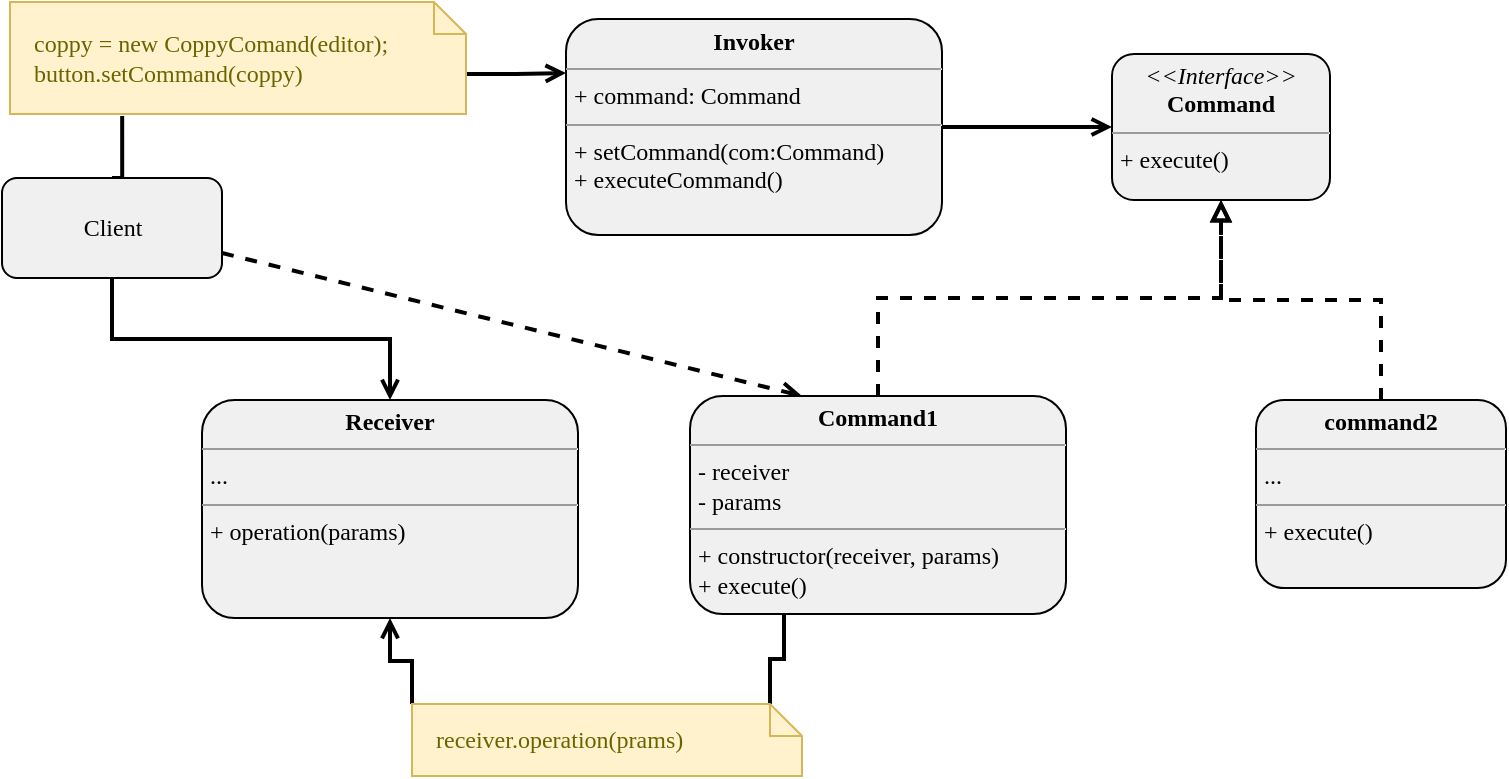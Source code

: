 <mxfile>
    <diagram id="eStCdfGvINrQO62ILRwt" name="command">
        <mxGraphModel dx="820" dy="465" grid="0" gridSize="10" guides="1" tooltips="1" connect="1" arrows="1" fold="1" page="1" pageScale="1" pageWidth="1100" pageHeight="850" math="0" shadow="0">
            <root>
                <mxCell id="1y5QdFWeuTSCrvDGccdf-0"/>
                <mxCell id="1y5QdFWeuTSCrvDGccdf-1" parent="1y5QdFWeuTSCrvDGccdf-0"/>
                <mxCell id="1y5QdFWeuTSCrvDGccdf-4" style="edgeStyle=orthogonalEdgeStyle;rounded=0;orthogonalLoop=1;jettySize=auto;html=1;exitX=0.5;exitY=0;exitDx=0;exitDy=0;entryX=0.246;entryY=1.018;entryDx=0;entryDy=0;entryPerimeter=0;fontFamily=Ubuntu;fontSize=12;fontColor=#000000;strokeWidth=2;strokeColor=#000000;endArrow=none;endFill=0;" edge="1" parent="1y5QdFWeuTSCrvDGccdf-1" source="1y5QdFWeuTSCrvDGccdf-2" target="1y5QdFWeuTSCrvDGccdf-3">
                    <mxGeometry relative="1" as="geometry"/>
                </mxCell>
                <mxCell id="1y5QdFWeuTSCrvDGccdf-15" style="edgeStyle=orthogonalEdgeStyle;rounded=0;orthogonalLoop=1;jettySize=auto;html=1;exitX=0.5;exitY=1;exitDx=0;exitDy=0;fontFamily=Ubuntu;fontSize=12;fontColor=#000000;startArrow=none;startFill=0;endArrow=open;endFill=0;strokeColor=#000000;strokeWidth=2;" edge="1" parent="1y5QdFWeuTSCrvDGccdf-1" source="1y5QdFWeuTSCrvDGccdf-2" target="1y5QdFWeuTSCrvDGccdf-7">
                    <mxGeometry relative="1" as="geometry"/>
                </mxCell>
                <mxCell id="1y5QdFWeuTSCrvDGccdf-22" style="rounded=0;orthogonalLoop=1;jettySize=auto;html=1;exitX=1;exitY=0.75;exitDx=0;exitDy=0;entryX=0.298;entryY=0;entryDx=0;entryDy=0;fontFamily=Ubuntu;fontSize=12;fontColor=#000000;startArrow=none;startFill=0;endArrow=open;endFill=0;strokeColor=#000000;strokeWidth=2;entryPerimeter=0;dashed=1;" edge="1" parent="1y5QdFWeuTSCrvDGccdf-1" source="1y5QdFWeuTSCrvDGccdf-2" target="1y5QdFWeuTSCrvDGccdf-8">
                    <mxGeometry relative="1" as="geometry"/>
                </mxCell>
                <mxCell id="1y5QdFWeuTSCrvDGccdf-2" value="Client" style="html=1;rounded=1;fillColor=#F0F0F0;strokeColor=#000000;fontFamily=Ubuntu;fontColor=#000000;" vertex="1" parent="1y5QdFWeuTSCrvDGccdf-1">
                    <mxGeometry x="169" y="159" width="110" height="50" as="geometry"/>
                </mxCell>
                <mxCell id="1y5QdFWeuTSCrvDGccdf-21" style="edgeStyle=orthogonalEdgeStyle;rounded=0;orthogonalLoop=1;jettySize=auto;html=1;exitX=0;exitY=0;exitDx=228;exitDy=36;exitPerimeter=0;entryX=0;entryY=0.25;entryDx=0;entryDy=0;fontFamily=Ubuntu;fontSize=12;fontColor=#000000;startArrow=none;startFill=0;endArrow=open;endFill=0;strokeColor=#000000;strokeWidth=2;" edge="1" parent="1y5QdFWeuTSCrvDGccdf-1" source="1y5QdFWeuTSCrvDGccdf-3" target="1y5QdFWeuTSCrvDGccdf-6">
                    <mxGeometry relative="1" as="geometry"/>
                </mxCell>
                <mxCell id="1y5QdFWeuTSCrvDGccdf-3" value="&lt;div style=&quot;&quot;&gt;&lt;span&gt;coppy = new CoppyComand(editor);&lt;/span&gt;&lt;/div&gt;button.setCommand(coppy)" style="shape=note;strokeWidth=1;fontSize=12;size=16;whiteSpace=wrap;html=1;fillColor=#fff2cc;strokeColor=#d6b656;fontColor=#666600;rounded=1;fontFamily=Ubuntu;align=left;spacingLeft=10;" vertex="1" parent="1y5QdFWeuTSCrvDGccdf-1">
                    <mxGeometry x="173" y="71" width="228" height="56" as="geometry"/>
                </mxCell>
                <mxCell id="1y5QdFWeuTSCrvDGccdf-14" style="edgeStyle=orthogonalEdgeStyle;rounded=0;orthogonalLoop=1;jettySize=auto;html=1;exitX=1;exitY=0.5;exitDx=0;exitDy=0;entryX=0;entryY=0.5;entryDx=0;entryDy=0;fontFamily=Ubuntu;fontSize=12;fontColor=#000000;startArrow=none;startFill=0;endArrow=open;endFill=0;strokeColor=#000000;strokeWidth=2;" edge="1" parent="1y5QdFWeuTSCrvDGccdf-1" source="1y5QdFWeuTSCrvDGccdf-6" target="1y5QdFWeuTSCrvDGccdf-10">
                    <mxGeometry relative="1" as="geometry"/>
                </mxCell>
                <mxCell id="1y5QdFWeuTSCrvDGccdf-6" value="&lt;p style=&quot;margin: 0px ; margin-top: 4px ; text-align: center&quot;&gt;&lt;b&gt;Invoker&lt;/b&gt;&lt;/p&gt;&lt;hr size=&quot;1&quot;&gt;&lt;p style=&quot;margin: 0px ; margin-left: 4px&quot;&gt;+ command: Command&lt;/p&gt;&lt;hr size=&quot;1&quot;&gt;&lt;p style=&quot;margin: 0px ; margin-left: 4px&quot;&gt;+ setCommand(com:Command)&lt;/p&gt;&lt;p style=&quot;margin: 0px ; margin-left: 4px&quot;&gt;+ executeCommand()&lt;/p&gt;" style="verticalAlign=top;align=left;overflow=fill;fontSize=12;fontFamily=Ubuntu;html=1;rounded=1;fontColor=#000000;strokeColor=#000000;strokeWidth=1;fillColor=#F0F0F0;" vertex="1" parent="1y5QdFWeuTSCrvDGccdf-1">
                    <mxGeometry x="451" y="79.5" width="188" height="108" as="geometry"/>
                </mxCell>
                <mxCell id="1y5QdFWeuTSCrvDGccdf-20" style="edgeStyle=orthogonalEdgeStyle;rounded=0;orthogonalLoop=1;jettySize=auto;html=1;exitX=0.5;exitY=1;exitDx=0;exitDy=0;entryX=0;entryY=0;entryDx=0;entryDy=0;entryPerimeter=0;fontFamily=Ubuntu;fontSize=12;fontColor=#000000;startArrow=open;startFill=0;endArrow=none;endFill=0;strokeColor=#000000;strokeWidth=2;" edge="1" parent="1y5QdFWeuTSCrvDGccdf-1" source="1y5QdFWeuTSCrvDGccdf-7" target="1y5QdFWeuTSCrvDGccdf-17">
                    <mxGeometry relative="1" as="geometry"/>
                </mxCell>
                <mxCell id="1y5QdFWeuTSCrvDGccdf-7" value="&lt;p style=&quot;margin: 0px ; margin-top: 4px ; text-align: center&quot;&gt;&lt;b&gt;Receiver&lt;/b&gt;&lt;/p&gt;&lt;hr size=&quot;1&quot;&gt;&lt;p style=&quot;margin: 0px ; margin-left: 4px&quot;&gt;...&lt;/p&gt;&lt;hr size=&quot;1&quot;&gt;&lt;p style=&quot;margin: 0px ; margin-left: 4px&quot;&gt;+ operation(params)&lt;/p&gt;" style="verticalAlign=top;align=left;overflow=fill;fontSize=12;fontFamily=Ubuntu;html=1;rounded=1;fontColor=#000000;strokeColor=#000000;strokeWidth=1;fillColor=#F0F0F0;" vertex="1" parent="1y5QdFWeuTSCrvDGccdf-1">
                    <mxGeometry x="269" y="270" width="188" height="109" as="geometry"/>
                </mxCell>
                <mxCell id="1y5QdFWeuTSCrvDGccdf-12" style="edgeStyle=orthogonalEdgeStyle;rounded=0;orthogonalLoop=1;jettySize=auto;html=1;exitX=0.5;exitY=0;exitDx=0;exitDy=0;entryX=0.5;entryY=1;entryDx=0;entryDy=0;fontFamily=Ubuntu;fontSize=12;fontColor=#000000;endArrow=block;endFill=0;strokeColor=#000000;strokeWidth=2;dashed=1;startArrow=none;startFill=0;" edge="1" parent="1y5QdFWeuTSCrvDGccdf-1" source="1y5QdFWeuTSCrvDGccdf-8" target="1y5QdFWeuTSCrvDGccdf-10">
                    <mxGeometry relative="1" as="geometry"/>
                </mxCell>
                <mxCell id="1y5QdFWeuTSCrvDGccdf-18" style="edgeStyle=orthogonalEdgeStyle;rounded=0;orthogonalLoop=1;jettySize=auto;html=1;exitX=0.25;exitY=1;exitDx=0;exitDy=0;entryX=0;entryY=0;entryDx=179;entryDy=0;entryPerimeter=0;fontFamily=Ubuntu;fontSize=12;fontColor=#000000;startArrow=none;startFill=0;endArrow=none;endFill=0;strokeColor=#000000;strokeWidth=2;" edge="1" parent="1y5QdFWeuTSCrvDGccdf-1" source="1y5QdFWeuTSCrvDGccdf-8" target="1y5QdFWeuTSCrvDGccdf-17">
                    <mxGeometry relative="1" as="geometry"/>
                </mxCell>
                <mxCell id="1y5QdFWeuTSCrvDGccdf-8" value="&lt;p style=&quot;margin: 0px ; margin-top: 4px ; text-align: center&quot;&gt;&lt;b&gt;Command1&lt;/b&gt;&lt;/p&gt;&lt;hr size=&quot;1&quot;&gt;&lt;p style=&quot;margin: 0px ; margin-left: 4px&quot;&gt;- receiver&lt;/p&gt;&lt;p style=&quot;margin: 0px ; margin-left: 4px&quot;&gt;- params&lt;/p&gt;&lt;hr size=&quot;1&quot;&gt;&lt;p style=&quot;margin: 0px ; margin-left: 4px&quot;&gt;+ constructor(receiver, params)&lt;/p&gt;&lt;p style=&quot;margin: 0px ; margin-left: 4px&quot;&gt;+ execute()&lt;/p&gt;" style="verticalAlign=top;align=left;overflow=fill;fontSize=12;fontFamily=Ubuntu;html=1;rounded=1;fontColor=#000000;strokeColor=#000000;strokeWidth=1;fillColor=#F0F0F0;" vertex="1" parent="1y5QdFWeuTSCrvDGccdf-1">
                    <mxGeometry x="513" y="268" width="188" height="109" as="geometry"/>
                </mxCell>
                <mxCell id="1y5QdFWeuTSCrvDGccdf-13" style="edgeStyle=orthogonalEdgeStyle;rounded=0;orthogonalLoop=1;jettySize=auto;html=1;entryX=0.5;entryY=1;entryDx=0;entryDy=0;fontFamily=Ubuntu;fontSize=12;fontColor=#000000;endArrow=block;endFill=0;strokeColor=#000000;strokeWidth=2;dashed=1;" edge="1" parent="1y5QdFWeuTSCrvDGccdf-1" source="1y5QdFWeuTSCrvDGccdf-9" target="1y5QdFWeuTSCrvDGccdf-10">
                    <mxGeometry relative="1" as="geometry"/>
                </mxCell>
                <mxCell id="1y5QdFWeuTSCrvDGccdf-9" value="&lt;p style=&quot;margin: 0px ; margin-top: 4px ; text-align: center&quot;&gt;&lt;b&gt;command2&lt;/b&gt;&lt;/p&gt;&lt;hr size=&quot;1&quot;&gt;&lt;p style=&quot;margin: 0px ; margin-left: 4px&quot;&gt;...&lt;br&gt;&lt;/p&gt;&lt;hr size=&quot;1&quot;&gt;&lt;p style=&quot;margin: 0px ; margin-left: 4px&quot;&gt;&lt;span&gt;+ execute()&lt;/span&gt;&lt;br&gt;&lt;/p&gt;" style="verticalAlign=top;align=left;overflow=fill;fontSize=12;fontFamily=Ubuntu;html=1;rounded=1;fontColor=#000000;strokeColor=#000000;strokeWidth=1;fillColor=#F0F0F0;" vertex="1" parent="1y5QdFWeuTSCrvDGccdf-1">
                    <mxGeometry x="796" y="270" width="125" height="94" as="geometry"/>
                </mxCell>
                <mxCell id="1y5QdFWeuTSCrvDGccdf-10" value="&lt;p style=&quot;margin: 0px ; margin-top: 4px ; text-align: center&quot;&gt;&lt;i&gt;&amp;lt;&amp;lt;Interface&amp;gt;&amp;gt;&lt;/i&gt;&lt;br&gt;&lt;b&gt;Command&lt;/b&gt;&lt;/p&gt;&lt;hr size=&quot;1&quot;&gt;&lt;p style=&quot;margin: 0px ; margin-left: 4px&quot;&gt;+ execute()&lt;/p&gt;" style="verticalAlign=top;align=left;overflow=fill;fontSize=12;fontFamily=Ubuntu;html=1;rounded=1;fontColor=#000000;strokeColor=#000000;strokeWidth=1;fillColor=#F0F0F0;" vertex="1" parent="1y5QdFWeuTSCrvDGccdf-1">
                    <mxGeometry x="724" y="97" width="109" height="73" as="geometry"/>
                </mxCell>
                <mxCell id="1y5QdFWeuTSCrvDGccdf-17" value="receiver.operation(prams)&lt;div&gt;&lt;/div&gt;" style="shape=note;strokeWidth=1;fontSize=12;size=16;whiteSpace=wrap;html=1;fillColor=#fff2cc;strokeColor=#d6b656;fontColor=#666600;rounded=1;fontFamily=Ubuntu;align=left;spacingLeft=10;" vertex="1" parent="1y5QdFWeuTSCrvDGccdf-1">
                    <mxGeometry x="374" y="422" width="195" height="36" as="geometry"/>
                </mxCell>
            </root>
        </mxGraphModel>
    </diagram>
    <diagram id="ZOZLKVy7DdJtExmbC58n" name="composite">
        <mxGraphModel dx="820" dy="465" grid="0" gridSize="10" guides="1" tooltips="1" connect="1" arrows="1" fold="1" page="1" pageScale="1" pageWidth="1100" pageHeight="850" math="0" shadow="0">
            <root>
                <mxCell id="E-3uZKWi5WfYjvoKf-Sz-0"/>
                <mxCell id="E-3uZKWi5WfYjvoKf-Sz-1" parent="E-3uZKWi5WfYjvoKf-Sz-0"/>
                <mxCell id="E-3uZKWi5WfYjvoKf-Sz-9" style="edgeStyle=orthogonalEdgeStyle;rounded=0;orthogonalLoop=1;jettySize=auto;html=1;exitX=1;exitY=0.5;exitDx=0;exitDy=0;entryX=0;entryY=0.25;entryDx=0;entryDy=0;fontFamily=Ubuntu;fontColor=#000000;endArrow=open;endFill=0;strokeColor=#000000;strokeWidth=2;" parent="E-3uZKWi5WfYjvoKf-Sz-1" source="E-3uZKWi5WfYjvoKf-Sz-2" target="E-3uZKWi5WfYjvoKf-Sz-3" edge="1">
                    <mxGeometry relative="1" as="geometry"/>
                </mxCell>
                <mxCell id="E-3uZKWi5WfYjvoKf-Sz-2" value="client" style="html=1;rounded=1;fillColor=#F0F0F0;fontColor=#000000;fontFamily=Ubuntu;" parent="E-3uZKWi5WfYjvoKf-Sz-1" vertex="1">
                    <mxGeometry x="106" y="86" width="110" height="50" as="geometry"/>
                </mxCell>
                <mxCell id="E-3uZKWi5WfYjvoKf-Sz-3" value="&lt;p style=&quot;margin: 0px ; margin-top: 4px ; text-align: center&quot;&gt;&lt;i&gt;&amp;lt;&amp;lt;Interface&amp;gt;&amp;gt;&lt;/i&gt;&lt;br&gt;&lt;b&gt;Component&lt;/b&gt;&lt;/p&gt;&lt;hr size=&quot;1&quot;&gt;&lt;p style=&quot;margin: 0px ; margin-left: 4px&quot;&gt;...&lt;/p&gt;&lt;hr size=&quot;1&quot;&gt;&lt;p style=&quot;margin: 0px ; margin-left: 4px&quot;&gt;+ execute(): Type&lt;br&gt;&lt;br&gt;&lt;/p&gt;" style="verticalAlign=top;align=left;overflow=fill;fontSize=12;fontFamily=Ubuntu;html=1;rounded=1;fontColor=#000000;fillColor=#F0F0F0;" parent="E-3uZKWi5WfYjvoKf-Sz-1" vertex="1">
                    <mxGeometry x="352" y="86" width="156" height="102" as="geometry"/>
                </mxCell>
                <mxCell id="E-3uZKWi5WfYjvoKf-Sz-7" style="edgeStyle=orthogonalEdgeStyle;rounded=0;orthogonalLoop=1;jettySize=auto;html=1;exitX=0.5;exitY=0;exitDx=0;exitDy=0;entryX=0.25;entryY=1;entryDx=0;entryDy=0;fontFamily=Ubuntu;fontColor=#000000;strokeWidth=2;strokeColor=#000000;endArrow=block;endFill=0;dashed=1;" parent="E-3uZKWi5WfYjvoKf-Sz-1" source="E-3uZKWi5WfYjvoKf-Sz-5" target="E-3uZKWi5WfYjvoKf-Sz-3" edge="1">
                    <mxGeometry relative="1" as="geometry"/>
                </mxCell>
                <mxCell id="E-3uZKWi5WfYjvoKf-Sz-10" style="edgeStyle=orthogonalEdgeStyle;rounded=0;orthogonalLoop=1;jettySize=auto;html=1;exitX=0.25;exitY=0;exitDx=0;exitDy=0;entryX=0;entryY=0.75;entryDx=0;entryDy=0;fontFamily=Ubuntu;fontColor=#000000;endArrow=open;endFill=0;strokeColor=#000000;strokeWidth=2;startArrow=diamond;startFill=0;" parent="E-3uZKWi5WfYjvoKf-Sz-1" source="E-3uZKWi5WfYjvoKf-Sz-5" target="E-3uZKWi5WfYjvoKf-Sz-3" edge="1">
                    <mxGeometry relative="1" as="geometry"/>
                </mxCell>
                <mxCell id="E-3uZKWi5WfYjvoKf-Sz-16" style="edgeStyle=orthogonalEdgeStyle;rounded=0;orthogonalLoop=1;jettySize=auto;html=1;exitX=0;exitY=0.75;exitDx=0;exitDy=0;entryX=0;entryY=0.5;entryDx=0;entryDy=0;entryPerimeter=0;dashed=1;fontFamily=Ubuntu;fontSize=12;fontColor=#000000;startArrow=none;startFill=0;endArrow=none;endFill=0;strokeColor=#000000;strokeWidth=2;" parent="E-3uZKWi5WfYjvoKf-Sz-1" source="E-3uZKWi5WfYjvoKf-Sz-5" target="E-3uZKWi5WfYjvoKf-Sz-12" edge="1">
                    <mxGeometry relative="1" as="geometry"/>
                </mxCell>
                <mxCell id="E-3uZKWi5WfYjvoKf-Sz-5" value="&lt;p style=&quot;margin: 0px ; margin-top: 4px ; text-align: center&quot;&gt;&lt;b&gt;Composite&lt;/b&gt;&lt;/p&gt;&lt;hr size=&quot;1&quot;&gt;&lt;p style=&quot;margin: 0px ; margin-left: 4px&quot;&gt;+ children: Component[]&lt;/p&gt;&lt;hr size=&quot;1&quot;&gt;&lt;p style=&quot;margin: 0px ; margin-left: 4px&quot;&gt;+ add(com: Component)&lt;/p&gt;&lt;p style=&quot;margin: 0px ; margin-left: 4px&quot;&gt;+ remove(com: Component)&lt;br&gt;&lt;/p&gt;&lt;p style=&quot;margin: 0px ; margin-left: 4px&quot;&gt;+ execute()&lt;br&gt;&lt;/p&gt;" style="verticalAlign=top;align=left;overflow=fill;fontSize=12;fontFamily=Ubuntu;html=1;rounded=1;fontColor=#000000;fillColor=#F0F0F0;" parent="E-3uZKWi5WfYjvoKf-Sz-1" vertex="1">
                    <mxGeometry x="200" y="235" width="200" height="121" as="geometry"/>
                </mxCell>
                <mxCell id="E-3uZKWi5WfYjvoKf-Sz-8" style="edgeStyle=orthogonalEdgeStyle;rounded=0;orthogonalLoop=1;jettySize=auto;html=1;exitX=0.5;exitY=0;exitDx=0;exitDy=0;entryX=0.75;entryY=1;entryDx=0;entryDy=0;fontFamily=Ubuntu;fontColor=#000000;endArrow=block;endFill=0;strokeWidth=2;strokeColor=#000000;dashed=1;" parent="E-3uZKWi5WfYjvoKf-Sz-1" source="E-3uZKWi5WfYjvoKf-Sz-6" target="E-3uZKWi5WfYjvoKf-Sz-3" edge="1">
                    <mxGeometry relative="1" as="geometry"/>
                </mxCell>
                <mxCell id="E-3uZKWi5WfYjvoKf-Sz-15" style="edgeStyle=orthogonalEdgeStyle;rounded=0;orthogonalLoop=1;jettySize=auto;html=1;exitX=0;exitY=0.75;exitDx=0;exitDy=0;entryX=0;entryY=0.5;entryDx=0;entryDy=0;entryPerimeter=0;fontFamily=Ubuntu;fontSize=12;fontColor=#000000;startArrow=none;startFill=0;endArrow=none;endFill=0;strokeColor=#000000;strokeWidth=2;dashed=1;" parent="E-3uZKWi5WfYjvoKf-Sz-1" source="E-3uZKWi5WfYjvoKf-Sz-6" target="E-3uZKWi5WfYjvoKf-Sz-11" edge="1">
                    <mxGeometry relative="1" as="geometry"/>
                </mxCell>
                <mxCell id="E-3uZKWi5WfYjvoKf-Sz-6" value="&lt;p style=&quot;margin: 0px ; margin-top: 4px ; text-align: center&quot;&gt;&lt;b&gt;Leaf&lt;/b&gt;&lt;/p&gt;&lt;hr size=&quot;1&quot;&gt;&lt;p style=&quot;margin: 0px ; margin-left: 4px&quot;&gt;...&lt;/p&gt;&lt;hr size=&quot;1&quot;&gt;&lt;p style=&quot;margin: 0px ; margin-left: 4px&quot;&gt;+ execute()&lt;/p&gt;" style="verticalAlign=top;align=left;overflow=fill;fontSize=12;fontFamily=Ubuntu;html=1;rounded=1;fontColor=#000000;fillColor=#F0F0F0;" parent="E-3uZKWi5WfYjvoKf-Sz-1" vertex="1">
                    <mxGeometry x="496" y="235" width="160" height="79" as="geometry"/>
                </mxCell>
                <mxCell id="E-3uZKWi5WfYjvoKf-Sz-11" value="do some work" style="shape=note;strokeWidth=1;fontSize=12;size=11;whiteSpace=wrap;html=1;fillColor=#fff2cc;strokeColor=#d6b656;fontColor=#666600;rounded=1;fontFamily=Ubuntu;" parent="E-3uZKWi5WfYjvoKf-Sz-1" vertex="1">
                    <mxGeometry x="514" y="358" width="132" height="31" as="geometry"/>
                </mxCell>
                <mxCell id="E-3uZKWi5WfYjvoKf-Sz-12" value="delegates all work for child component" style="shape=note;strokeWidth=1;fontSize=12;size=11;whiteSpace=wrap;html=1;fillColor=#fff2cc;strokeColor=#d6b656;fontColor=#666600;rounded=1;fontFamily=Ubuntu;" parent="E-3uZKWi5WfYjvoKf-Sz-1" vertex="1">
                    <mxGeometry x="202" y="388" width="232" height="36" as="geometry"/>
                </mxCell>
            </root>
        </mxGraphModel>
    </diagram>
    <diagram id="atJ9gLTSuQiNS_jL6g5x" name="facade">
        <mxGraphModel dx="820" dy="465" grid="0" gridSize="10" guides="1" tooltips="1" connect="1" arrows="1" fold="1" page="1" pageScale="1" pageWidth="1100" pageHeight="850" math="0" shadow="0">
            <root>
                <mxCell id="xeQosf45g_zYa2fU2fv5-0"/>
                <mxCell id="xeQosf45g_zYa2fU2fv5-1" parent="xeQosf45g_zYa2fU2fv5-0"/>
                <mxCell id="IjYdGnGdEgg8j0EkpIj4-34" style="edgeStyle=orthogonalEdgeStyle;rounded=0;orthogonalLoop=1;jettySize=auto;html=1;exitX=1;exitY=0.5;exitDx=0;exitDy=0;fontFamily=Ubuntu;fontColor=#000000;endArrow=open;endFill=0;strokeColor=#000000;strokeWidth=2;" parent="xeQosf45g_zYa2fU2fv5-1" source="IjYdGnGdEgg8j0EkpIj4-0" target="IjYdGnGdEgg8j0EkpIj4-2" edge="1">
                    <mxGeometry relative="1" as="geometry"/>
                </mxCell>
                <mxCell id="IjYdGnGdEgg8j0EkpIj4-0" value="client" style="html=1;fillColor=#F0F0F0;fontFamily=Ubuntu;fontColor=#000000;rounded=1;strokeColor=#000000;" parent="xeQosf45g_zYa2fU2fv5-1" vertex="1">
                    <mxGeometry x="134" y="172.5" width="110" height="50" as="geometry"/>
                </mxCell>
                <mxCell id="IjYdGnGdEgg8j0EkpIj4-33" style="edgeStyle=orthogonalEdgeStyle;rounded=0;orthogonalLoop=1;jettySize=auto;html=1;exitX=1;exitY=0.5;exitDx=0;exitDy=0;fontFamily=Ubuntu;fontColor=#000000;strokeWidth=2;strokeColor=#000000;endArrow=open;endFill=0;" parent="xeQosf45g_zYa2fU2fv5-1" source="IjYdGnGdEgg8j0EkpIj4-2" target="IjYdGnGdEgg8j0EkpIj4-3" edge="1">
                    <mxGeometry relative="1" as="geometry"/>
                </mxCell>
                <mxCell id="IjYdGnGdEgg8j0EkpIj4-37" style="edgeStyle=orthogonalEdgeStyle;curved=1;rounded=0;orthogonalLoop=1;jettySize=auto;html=1;exitX=0.25;exitY=1;exitDx=0;exitDy=0;dashed=1;fontFamily=Ubuntu;fontColor=#000000;endArrow=open;endFill=0;strokeColor=#000000;strokeWidth=2;" parent="xeQosf45g_zYa2fU2fv5-1" source="IjYdGnGdEgg8j0EkpIj4-2" target="IjYdGnGdEgg8j0EkpIj4-31" edge="1">
                    <mxGeometry relative="1" as="geometry"/>
                </mxCell>
                <mxCell id="IjYdGnGdEgg8j0EkpIj4-38" style="edgeStyle=orthogonalEdgeStyle;curved=1;rounded=0;orthogonalLoop=1;jettySize=auto;html=1;exitX=0.5;exitY=1;exitDx=0;exitDy=0;entryX=0.75;entryY=0;entryDx=0;entryDy=0;dashed=1;fontFamily=Ubuntu;fontColor=#000000;endArrow=open;endFill=0;strokeColor=#000000;strokeWidth=2;" parent="xeQosf45g_zYa2fU2fv5-1" source="IjYdGnGdEgg8j0EkpIj4-2" target="IjYdGnGdEgg8j0EkpIj4-31" edge="1">
                    <mxGeometry relative="1" as="geometry"/>
                </mxCell>
                <mxCell id="IjYdGnGdEgg8j0EkpIj4-39" style="edgeStyle=orthogonalEdgeStyle;curved=1;rounded=0;orthogonalLoop=1;jettySize=auto;html=1;exitX=0;exitY=1;exitDx=0;exitDy=0;entryX=0.25;entryY=0;entryDx=0;entryDy=0;dashed=1;fontFamily=Ubuntu;fontColor=#000000;endArrow=open;endFill=0;strokeColor=#000000;strokeWidth=2;" parent="xeQosf45g_zYa2fU2fv5-1" source="IjYdGnGdEgg8j0EkpIj4-2" target="IjYdGnGdEgg8j0EkpIj4-31" edge="1">
                    <mxGeometry relative="1" as="geometry"/>
                </mxCell>
                <mxCell id="IjYdGnGdEgg8j0EkpIj4-40" style="edgeStyle=orthogonalEdgeStyle;curved=1;rounded=0;orthogonalLoop=1;jettySize=auto;html=1;exitX=0.75;exitY=1;exitDx=0;exitDy=0;entryX=0.991;entryY=0.086;entryDx=0;entryDy=0;entryPerimeter=0;dashed=1;fontFamily=Ubuntu;fontColor=#000000;endArrow=open;endFill=0;strokeColor=#000000;strokeWidth=2;" parent="xeQosf45g_zYa2fU2fv5-1" source="IjYdGnGdEgg8j0EkpIj4-2" target="IjYdGnGdEgg8j0EkpIj4-31" edge="1">
                    <mxGeometry relative="1" as="geometry"/>
                </mxCell>
                <mxCell id="IjYdGnGdEgg8j0EkpIj4-2" value="&lt;p style=&quot;margin: 0px ; margin-top: 4px ; text-align: center&quot;&gt;&lt;b&gt;Facade&lt;/b&gt;&lt;/p&gt;&lt;hr size=&quot;1&quot;&gt;&lt;p style=&quot;margin: 0px ; margin-left: 4px&quot;&gt;+ linkToSubsystem&lt;/p&gt;&lt;p style=&quot;margin: 0px ; margin-left: 4px&quot;&gt;+ optionalAddtionalFacade&lt;/p&gt;&lt;hr size=&quot;1&quot;&gt;&lt;p style=&quot;margin: 0px ; margin-left: 4px&quot;&gt;+ subsystemOperation()&lt;/p&gt;" style="verticalAlign=top;align=left;overflow=fill;fontSize=12;fontFamily=Ubuntu;html=1;rounded=1;fontColor=#000000;fillColor=#F0F0F0;strokeColor=#000000;" parent="xeQosf45g_zYa2fU2fv5-1" vertex="1">
                    <mxGeometry x="307" y="145" width="174" height="105" as="geometry"/>
                </mxCell>
                <mxCell id="IjYdGnGdEgg8j0EkpIj4-35" style="edgeStyle=orthogonalEdgeStyle;rounded=0;orthogonalLoop=1;jettySize=auto;html=1;exitX=0.25;exitY=1;exitDx=0;exitDy=0;entryX=1;entryY=0.25;entryDx=0;entryDy=0;fontFamily=Ubuntu;fontColor=#000000;endArrow=open;endFill=0;strokeColor=#000000;strokeWidth=2;curved=1;dashed=1;" parent="xeQosf45g_zYa2fU2fv5-1" source="IjYdGnGdEgg8j0EkpIj4-3" target="IjYdGnGdEgg8j0EkpIj4-31" edge="1">
                    <mxGeometry relative="1" as="geometry"/>
                </mxCell>
                <mxCell id="IjYdGnGdEgg8j0EkpIj4-36" style="edgeStyle=orthogonalEdgeStyle;rounded=0;orthogonalLoop=1;jettySize=auto;html=1;exitX=0.5;exitY=1;exitDx=0;exitDy=0;entryX=1;entryY=0.5;entryDx=0;entryDy=0;fontFamily=Ubuntu;fontColor=#000000;endArrow=open;endFill=0;strokeColor=#000000;strokeWidth=2;curved=1;dashed=1;" parent="xeQosf45g_zYa2fU2fv5-1" source="IjYdGnGdEgg8j0EkpIj4-3" target="IjYdGnGdEgg8j0EkpIj4-31" edge="1">
                    <mxGeometry relative="1" as="geometry"/>
                </mxCell>
                <mxCell id="IjYdGnGdEgg8j0EkpIj4-3" value="&lt;p style=&quot;margin: 0px ; margin-top: 4px ; text-align: center&quot;&gt;&lt;b&gt;Addtional Facade&lt;/b&gt;&lt;/p&gt;&lt;hr size=&quot;1&quot;&gt;&lt;p style=&quot;margin: 0px ; margin-left: 4px&quot;&gt;...&lt;/p&gt;&lt;hr size=&quot;1&quot;&gt;&lt;p style=&quot;margin: 0px ; margin-left: 4px&quot;&gt;+ anotherOperation()&lt;/p&gt;" style="verticalAlign=top;align=left;overflow=fill;fontSize=12;fontFamily=Ubuntu;html=1;rounded=1;fontColor=#000000;fillColor=#F0F0F0;strokeColor=#000000;" parent="xeQosf45g_zYa2fU2fv5-1" vertex="1">
                    <mxGeometry x="521" y="152.5" width="160" height="90" as="geometry"/>
                </mxCell>
                <mxCell id="IjYdGnGdEgg8j0EkpIj4-20" value="Subsystem Class" style="html=1;rounded=1;fontFamily=Ubuntu;fontColor=#000000;fillColor=#F0F0F0;strokeColor=#000000;" parent="xeQosf45g_zYa2fU2fv5-1" vertex="1">
                    <mxGeometry x="296" y="343" width="110" height="50" as="geometry"/>
                </mxCell>
                <mxCell id="IjYdGnGdEgg8j0EkpIj4-24" value="Subsystem Class" style="html=1;rounded=1;fontFamily=Ubuntu;fontColor=#000000;fillColor=#F0F0F0;strokeColor=#000000;" parent="xeQosf45g_zYa2fU2fv5-1" vertex="1">
                    <mxGeometry x="341" y="378" width="110" height="50" as="geometry"/>
                </mxCell>
                <mxCell id="IjYdGnGdEgg8j0EkpIj4-25" value="Subsystem Class" style="html=1;rounded=1;fontFamily=Ubuntu;fontColor=#000000;fillColor=#F0F0F0;strokeColor=#000000;" parent="xeQosf45g_zYa2fU2fv5-1" vertex="1">
                    <mxGeometry x="197" y="383" width="110" height="50" as="geometry"/>
                </mxCell>
                <mxCell id="IjYdGnGdEgg8j0EkpIj4-26" value="Subsystem Class" style="html=1;rounded=1;fontFamily=Ubuntu;fontColor=#000000;fillColor=#F0F0F0;strokeColor=#000000;" parent="xeQosf45g_zYa2fU2fv5-1" vertex="1">
                    <mxGeometry x="204" y="356" width="110" height="50" as="geometry"/>
                </mxCell>
                <mxCell id="IjYdGnGdEgg8j0EkpIj4-27" value="Subsystem Class" style="html=1;rounded=1;fontFamily=Ubuntu;fontColor=#000000;fillColor=#F0F0F0;strokeColor=#000000;" parent="xeQosf45g_zYa2fU2fv5-1" vertex="1">
                    <mxGeometry x="293" y="400" width="110" height="50" as="geometry"/>
                </mxCell>
                <mxCell id="IjYdGnGdEgg8j0EkpIj4-28" value="Subsystem Class" style="html=1;rounded=1;fontFamily=Ubuntu;fontColor=#000000;fillColor=#F0F0F0;strokeColor=#000000;" parent="xeQosf45g_zYa2fU2fv5-1" vertex="1">
                    <mxGeometry x="250" y="366" width="110" height="50" as="geometry"/>
                </mxCell>
                <mxCell id="IjYdGnGdEgg8j0EkpIj4-31" value="" style="rounded=1;whiteSpace=wrap;html=1;fontFamily=Ubuntu;fillColor=none;strokeColor=#00CC00;" parent="xeQosf45g_zYa2fU2fv5-1" vertex="1">
                    <mxGeometry x="157" y="312" width="337" height="175" as="geometry"/>
                </mxCell>
            </root>
        </mxGraphModel>
    </diagram>
    <diagram id="8AUOnsUSek6qcx8aSMok" name="brigde">
        <mxGraphModel dx="820" dy="465" grid="0" gridSize="10" guides="1" tooltips="1" connect="1" arrows="1" fold="1" page="1" pageScale="1" pageWidth="850" pageHeight="1100" math="0" shadow="0">
            <root>
                <mxCell id="cvpQXfobqVzujSJdHXTM-0"/>
                <mxCell id="cvpQXfobqVzujSJdHXTM-1" parent="cvpQXfobqVzujSJdHXTM-0"/>
                <mxCell id="cvpQXfobqVzujSJdHXTM-7" style="edgeStyle=orthogonalEdgeStyle;rounded=0;orthogonalLoop=1;jettySize=auto;html=1;exitX=1;exitY=0.5;exitDx=0;exitDy=0;fontFamily=Ubuntu;fontColor=#000000;endArrow=open;endFill=0;strokeColor=#000000;strokeWidth=2;" parent="cvpQXfobqVzujSJdHXTM-1" source="cvpQXfobqVzujSJdHXTM-2" target="cvpQXfobqVzujSJdHXTM-3" edge="1">
                    <mxGeometry relative="1" as="geometry"/>
                </mxCell>
                <mxCell id="cvpQXfobqVzujSJdHXTM-2" value="client" style="html=1;rounded=1;fillColor=#F0F0F0;fontColor=#000000;fontFamily=Ubuntu;" parent="cvpQXfobqVzujSJdHXTM-1" vertex="1">
                    <mxGeometry x="146" y="89" width="86" height="36" as="geometry"/>
                </mxCell>
                <mxCell id="cvpQXfobqVzujSJdHXTM-8" style="edgeStyle=orthogonalEdgeStyle;rounded=0;orthogonalLoop=1;jettySize=auto;html=1;exitX=1;exitY=0.5;exitDx=0;exitDy=0;fontFamily=Ubuntu;fontColor=#000000;endArrow=open;endFill=0;strokeColor=#000000;strokeWidth=2;startArrow=diamondThin;startFill=0;" parent="cvpQXfobqVzujSJdHXTM-1" source="cvpQXfobqVzujSJdHXTM-3" target="cvpQXfobqVzujSJdHXTM-4" edge="1">
                    <mxGeometry relative="1" as="geometry"/>
                </mxCell>
                <mxCell id="cvpQXfobqVzujSJdHXTM-3" value="&lt;p style=&quot;margin: 0px ; margin-top: 4px ; text-align: center&quot;&gt;&lt;b&gt;Abstraction&lt;/b&gt;&lt;/p&gt;&lt;hr size=&quot;1&quot;&gt;&lt;p style=&quot;margin: 0px ; margin-left: 4px&quot;&gt;+ impl: Implementation&lt;/p&gt;&lt;hr size=&quot;1&quot;&gt;&lt;p style=&quot;margin: 0px ; margin-left: 4px&quot;&gt;+ feature(): Type&lt;/p&gt;" style="verticalAlign=top;align=left;overflow=fill;fontSize=12;fontFamily=Helvetica;html=1;rounded=1;fontColor=#000000;fillColor=#F0F0F0;" parent="cvpQXfobqVzujSJdHXTM-1" vertex="1">
                    <mxGeometry x="305" y="62" width="160" height="90" as="geometry"/>
                </mxCell>
                <mxCell id="cvpQXfobqVzujSJdHXTM-4" value="&lt;p style=&quot;margin: 0px ; margin-top: 4px ; text-align: center&quot;&gt;&lt;i&gt;&amp;lt;&amp;lt;Interface&amp;gt;&amp;gt;&lt;/i&gt;&lt;br&gt;&lt;b&gt;Implementation&lt;/b&gt;&lt;/p&gt;&lt;hr size=&quot;1&quot;&gt;&lt;p style=&quot;margin: 0px ; margin-left: 4px&quot;&gt;...&lt;/p&gt;&lt;hr size=&quot;1&quot;&gt;&lt;p style=&quot;margin: 0px ; margin-left: 4px&quot;&gt;+ method1(): Type&lt;br&gt;+ method2(): Type&lt;/p&gt;" style="verticalAlign=top;align=left;overflow=fill;fontSize=12;fontFamily=Helvetica;html=1;rounded=1;fontColor=#000000;fillColor=#F0F0F0;" parent="cvpQXfobqVzujSJdHXTM-1" vertex="1">
                    <mxGeometry x="538" y="50.5" width="190" height="113" as="geometry"/>
                </mxCell>
                <mxCell id="cvpQXfobqVzujSJdHXTM-6" style="edgeStyle=orthogonalEdgeStyle;rounded=0;orthogonalLoop=1;jettySize=auto;html=1;fontFamily=Ubuntu;fontColor=#000000;strokeColor=#000000;strokeWidth=2;endArrow=block;endFill=0;" parent="cvpQXfobqVzujSJdHXTM-1" source="cvpQXfobqVzujSJdHXTM-5" target="cvpQXfobqVzujSJdHXTM-3" edge="1">
                    <mxGeometry relative="1" as="geometry"/>
                </mxCell>
                <mxCell id="cvpQXfobqVzujSJdHXTM-5" value="&lt;p style=&quot;margin: 0px ; margin-top: 4px ; text-align: center&quot;&gt;&lt;b&gt;OtherAbstraction&lt;/b&gt;&lt;/p&gt;&lt;hr size=&quot;1&quot;&gt;&lt;p style=&quot;margin: 0px ; margin-left: 4px&quot;&gt;+ impl: Implementation&lt;/p&gt;&lt;hr size=&quot;1&quot;&gt;&lt;p style=&quot;margin: 0px ; margin-left: 4px&quot;&gt;+ featureN(): Type&lt;/p&gt;" style="verticalAlign=top;align=left;overflow=fill;fontSize=12;fontFamily=Helvetica;html=1;rounded=1;fontColor=#000000;fillColor=#F0F0F0;gradientColor=#ffffff;" parent="cvpQXfobqVzujSJdHXTM-1" vertex="1">
                    <mxGeometry x="305" y="219" width="160" height="90" as="geometry"/>
                </mxCell>
                <mxCell id="cvpQXfobqVzujSJdHXTM-12" style="edgeStyle=orthogonalEdgeStyle;rounded=0;orthogonalLoop=1;jettySize=auto;html=1;fontFamily=Ubuntu;fontColor=#000000;startArrow=none;startFill=0;endArrow=block;endFill=0;strokeColor=#000000;strokeWidth=2;dashed=1;" parent="cvpQXfobqVzujSJdHXTM-1" source="cvpQXfobqVzujSJdHXTM-10" target="cvpQXfobqVzujSJdHXTM-4" edge="1">
                    <mxGeometry relative="1" as="geometry"/>
                </mxCell>
                <mxCell id="cvpQXfobqVzujSJdHXTM-10" value="Concrete Impl" style="html=1;rounded=1;fontFamily=Ubuntu;fontColor=#000000;fillColor=#F0F0F0;" parent="cvpQXfobqVzujSJdHXTM-1" vertex="1">
                    <mxGeometry x="578" y="219" width="110" height="48" as="geometry"/>
                </mxCell>
                <mxCell id="cvpQXfobqVzujSJdHXTM-18" value="" style="group" parent="cvpQXfobqVzujSJdHXTM-1" vertex="1" connectable="0">
                    <mxGeometry x="265" y="13" width="523" height="169" as="geometry"/>
                </mxCell>
                <mxCell id="cvpQXfobqVzujSJdHXTM-15" value="" style="rounded=1;whiteSpace=wrap;html=1;fontFamily=Ubuntu;fontColor=#ffffff;fillColor=none;strokeColor=#6F0000;glass=0;sketch=0;" parent="cvpQXfobqVzujSJdHXTM-18" vertex="1">
                    <mxGeometry width="523" height="169" as="geometry"/>
                </mxCell>
                <mxCell id="cvpQXfobqVzujSJdHXTM-16" value="Bridge" style="text;align=center;fontStyle=1;verticalAlign=middle;spacingLeft=3;spacingRight=3;strokeColor=#6F0000;rotatable=0;points=[[0,0.5],[1,0.5]];portConstraint=eastwest;rounded=1;fontFamily=Ubuntu;fontColor=#ffffff;fillColor=#a20025;" parent="cvpQXfobqVzujSJdHXTM-18" vertex="1">
                    <mxGeometry width="80" height="26" as="geometry"/>
                </mxCell>
                <mxCell id="cvpQXfobqVzujSJdHXTM-20" style="edgeStyle=orthogonalEdgeStyle;rounded=0;orthogonalLoop=1;jettySize=auto;html=1;entryX=0;entryY=0.75;entryDx=0;entryDy=0;dashed=1;fontFamily=Ubuntu;fontColor=#000000;startArrow=none;startFill=0;endArrow=none;endFill=0;strokeColor=#000000;strokeWidth=2;" parent="cvpQXfobqVzujSJdHXTM-1" source="cvpQXfobqVzujSJdHXTM-19" target="cvpQXfobqVzujSJdHXTM-5" edge="1">
                    <mxGeometry relative="1" as="geometry"/>
                </mxCell>
                <mxCell id="cvpQXfobqVzujSJdHXTM-19" value="impl.methodN()" style="shape=note;strokeWidth=1;fontSize=12;size=20;whiteSpace=wrap;html=1;fillColor=#fff2cc;strokeColor=#d6b656;fontColor=#666600;rounded=1;glass=0;sketch=0;fontFamily=Ubuntu;" parent="cvpQXfobqVzujSJdHXTM-1" vertex="1">
                    <mxGeometry x="117" y="264" width="144" height="45" as="geometry"/>
                </mxCell>
            </root>
        </mxGraphModel>
    </diagram>
    <diagram id="DyS3z9NHqWPgZxG_6Q4E" name="adapter">
        <mxGraphModel dx="1670" dy="465" grid="0" gridSize="10" guides="1" tooltips="1" connect="1" arrows="1" fold="1" page="1" pageScale="1" pageWidth="850" pageHeight="1100" math="0" shadow="0">
            <root>
                <mxCell id="v98QxvlGzEK0-zGRg0lu-0"/>
                <mxCell id="v98QxvlGzEK0-zGRg0lu-1" parent="v98QxvlGzEK0-zGRg0lu-0"/>
                <mxCell id="v98QxvlGzEK0-zGRg0lu-11" style="edgeStyle=orthogonalEdgeStyle;rounded=0;orthogonalLoop=1;jettySize=auto;html=1;fontFamily=Ubuntu;fontColor=#000000;endArrow=open;endFill=0;strokeColor=#000000;strokeWidth=2;" parent="v98QxvlGzEK0-zGRg0lu-1" source="v98QxvlGzEK0-zGRg0lu-2" edge="1">
                    <mxGeometry relative="1" as="geometry">
                        <mxPoint x="-537" y="115" as="targetPoint"/>
                    </mxGeometry>
                </mxCell>
                <mxCell id="v98QxvlGzEK0-zGRg0lu-2" value="client" style="html=1;rounded=1;fillColor=#F0F0F0;fontFamily=Ubuntu;fontColor=#000000;" parent="v98QxvlGzEK0-zGRg0lu-1" vertex="1">
                    <mxGeometry x="-742" y="90" width="112" height="50" as="geometry"/>
                </mxCell>
                <mxCell id="v98QxvlGzEK0-zGRg0lu-3" value="&lt;p style=&quot;margin: 0px ; margin-top: 4px ; text-align: center&quot;&gt;&lt;b&gt;Target&lt;/b&gt;&lt;/p&gt;&lt;hr size=&quot;1&quot;&gt;&lt;p style=&quot;margin: 0px ; margin-left: 4px&quot;&gt;...&lt;/p&gt;&lt;hr size=&quot;1&quot;&gt;&lt;p style=&quot;margin: 0px ; margin-left: 4px&quot;&gt;+ method(): Type&lt;/p&gt;" style="verticalAlign=top;align=left;overflow=fill;fontSize=12;fontFamily=Ubuntu;html=1;rounded=1;fontColor=#000000;fillColor=#F0F0F0;" parent="v98QxvlGzEK0-zGRg0lu-1" vertex="1">
                    <mxGeometry x="-535" y="50" width="160" height="90" as="geometry"/>
                </mxCell>
                <mxCell id="v98QxvlGzEK0-zGRg0lu-9" style="edgeStyle=orthogonalEdgeStyle;rounded=0;orthogonalLoop=1;jettySize=auto;html=1;exitX=0.5;exitY=0;exitDx=0;exitDy=0;fontFamily=Ubuntu;fontColor=#000000;endArrow=block;endFill=0;strokeColor=#000000;strokeWidth=2;" parent="v98QxvlGzEK0-zGRg0lu-1" source="v98QxvlGzEK0-zGRg0lu-4" target="v98QxvlGzEK0-zGRg0lu-3" edge="1">
                    <mxGeometry relative="1" as="geometry"/>
                </mxCell>
                <mxCell id="v98QxvlGzEK0-zGRg0lu-10" style="edgeStyle=orthogonalEdgeStyle;rounded=0;orthogonalLoop=1;jettySize=auto;html=1;exitX=1;exitY=0.5;exitDx=0;exitDy=0;fontFamily=Ubuntu;fontColor=#000000;endArrow=open;endFill=0;strokeColor=#000000;strokeWidth=2;" parent="v98QxvlGzEK0-zGRg0lu-1" source="v98QxvlGzEK0-zGRg0lu-4" target="v98QxvlGzEK0-zGRg0lu-5" edge="1">
                    <mxGeometry relative="1" as="geometry"/>
                </mxCell>
                <mxCell id="v98QxvlGzEK0-zGRg0lu-4" value="&lt;p style=&quot;margin: 0px ; margin-top: 4px ; text-align: center&quot;&gt;&lt;b&gt;Adapter&lt;/b&gt;&lt;/p&gt;&lt;hr size=&quot;1&quot;&gt;&lt;p style=&quot;margin: 0px ; margin-left: 4px&quot;&gt;- adaptee: Adaptee&lt;/p&gt;&lt;hr size=&quot;1&quot;&gt;&lt;p style=&quot;margin: 0px ; margin-left: 4px&quot;&gt;+ method(): Type&lt;/p&gt;" style="verticalAlign=top;align=left;overflow=fill;fontSize=12;fontFamily=Ubuntu;html=1;rounded=1;fontColor=#000000;fillColor=#F0F0F0;" parent="v98QxvlGzEK0-zGRg0lu-1" vertex="1">
                    <mxGeometry x="-535" y="195" width="160" height="90" as="geometry"/>
                </mxCell>
                <mxCell id="v98QxvlGzEK0-zGRg0lu-5" value="&lt;p style=&quot;margin: 0px ; margin-top: 4px ; text-align: center&quot;&gt;&lt;b&gt;Adaptee&lt;/b&gt;&lt;/p&gt;&lt;hr size=&quot;1&quot;&gt;&lt;p style=&quot;margin: 0px ; margin-left: 4px&quot;&gt;...&lt;/p&gt;&lt;hr size=&quot;1&quot;&gt;&lt;p style=&quot;margin: 0px ; margin-left: 4px&quot;&gt;+specialMethod(): SpecialType&amp;nbsp;&lt;/p&gt;" style="verticalAlign=top;align=left;overflow=fill;fontSize=12;fontFamily=Ubuntu;html=1;rounded=1;fontColor=#000000;fillColor=#F0F0F0;" parent="v98QxvlGzEK0-zGRg0lu-1" vertex="1">
                    <mxGeometry x="-328" y="195" width="192" height="90" as="geometry"/>
                </mxCell>
                <mxCell id="v98QxvlGzEK0-zGRg0lu-12" style="edgeStyle=orthogonalEdgeStyle;rounded=0;orthogonalLoop=1;jettySize=auto;html=1;entryX=0;entryY=0.75;entryDx=0;entryDy=0;fontFamily=Ubuntu;fontSize=12;fontColor=#000000;endArrow=none;endFill=0;strokeColor=#000000;strokeWidth=2;dashed=1;" parent="v98QxvlGzEK0-zGRg0lu-1" source="v98QxvlGzEK0-zGRg0lu-8" target="v98QxvlGzEK0-zGRg0lu-4" edge="1">
                    <mxGeometry relative="1" as="geometry"/>
                </mxCell>
                <mxCell id="v98QxvlGzEK0-zGRg0lu-8" value="return convertToType(sp: SpecialType): Type&amp;nbsp;" style="shape=note;strokeWidth=2;fontSize=12;size=20;whiteSpace=wrap;html=1;fillColor=#fff2cc;strokeColor=#d6b656;fontColor=#666600;rounded=1;fontFamily=Ubuntu;" parent="v98QxvlGzEK0-zGRg0lu-1" vertex="1">
                    <mxGeometry x="-774" y="315" width="306" height="51" as="geometry"/>
                </mxCell>
            </root>
        </mxGraphModel>
    </diagram>
    <diagram id="wl__rMS_KYxgDseTeLxS" name="singleton">
        <mxGraphModel dx="820" dy="465" grid="0" gridSize="10" guides="1" tooltips="1" connect="1" arrows="1" fold="1" page="1" pageScale="1" pageWidth="850" pageHeight="1100" math="0" shadow="0">
            <root>
                <mxCell id="4qE20IxHlJg36kfOOElW-0"/>
                <mxCell id="4qE20IxHlJg36kfOOElW-1" parent="4qE20IxHlJg36kfOOElW-0"/>
                <mxCell id="4qE20IxHlJg36kfOOElW-6" style="edgeStyle=orthogonalEdgeStyle;rounded=0;orthogonalLoop=1;jettySize=auto;html=1;entryX=0;entryY=0.5;entryDx=0;entryDy=0;fontFamily=Ubuntu;fontColor=#000000;endArrow=open;endFill=0;strokeColor=#000000;strokeWidth=2;" parent="4qE20IxHlJg36kfOOElW-1" source="4qE20IxHlJg36kfOOElW-2" target="4qE20IxHlJg36kfOOElW-3" edge="1">
                    <mxGeometry relative="1" as="geometry"/>
                </mxCell>
                <mxCell id="4qE20IxHlJg36kfOOElW-2" value="Client" style="html=1;rounded=1;fillColor=#F0F0F0;fontFamily=Ubuntu;fontColor=#000000;strokeColor=#000000;strokeWidth=2;" parent="4qE20IxHlJg36kfOOElW-1" vertex="1">
                    <mxGeometry x="187" y="104" width="110" height="50" as="geometry"/>
                </mxCell>
                <mxCell id="4qE20IxHlJg36kfOOElW-7" style="edgeStyle=orthogonalEdgeStyle;rounded=0;orthogonalLoop=1;jettySize=auto;html=1;exitX=0.5;exitY=1;exitDx=0;exitDy=0;entryX=0.328;entryY=0.009;entryDx=0;entryDy=0;entryPerimeter=0;fontFamily=Ubuntu;fontColor=#000000;endArrow=none;endFill=0;strokeColor=#000000;strokeWidth=2;dashed=1;" parent="4qE20IxHlJg36kfOOElW-1" source="4qE20IxHlJg36kfOOElW-3" target="4qE20IxHlJg36kfOOElW-4" edge="1">
                    <mxGeometry relative="1" as="geometry"/>
                </mxCell>
                <mxCell id="4qE20IxHlJg36kfOOElW-3" value="&lt;p style=&quot;margin: 0px ; margin-top: 4px ; text-align: center&quot;&gt;&lt;b&gt;Singleton&lt;/b&gt;&lt;/p&gt;&lt;hr size=&quot;1&quot;&gt;&lt;p style=&quot;margin: 0px ; margin-left: 4px&quot;&gt;- instance: Singleton&lt;/p&gt;&lt;hr size=&quot;1&quot;&gt;&lt;p style=&quot;margin: 0px ; margin-left: 4px&quot;&gt;+ getInstance(): Singleton&lt;/p&gt;" style="verticalAlign=top;align=left;overflow=fill;fontSize=12;fontFamily=Ubuntu;html=1;rounded=1;fontColor=#000000;fillColor=#F0F0F0;strokeWidth=2;strokeColor=#000000;" parent="4qE20IxHlJg36kfOOElW-1" vertex="1">
                    <mxGeometry x="369" y="84" width="160" height="90" as="geometry"/>
                </mxCell>
                <mxCell id="4qE20IxHlJg36kfOOElW-4" value="&lt;div&gt;&lt;span&gt;if(!this.instance) {&lt;/span&gt;&lt;/div&gt;&amp;nbsp; &amp;nbsp; this.instance&amp;nbsp; = new Singleton()&lt;br&gt;}&lt;br&gt;return this.instance" style="shape=note;strokeWidth=2;fontSize=14;size=20;whiteSpace=wrap;html=1;fillColor=#fff2cc;fontColor=#666600;rounded=1;fontFamily=Ubuntu;align=left;strokeColor=#000000;spacingTop=0;spacingLeft=9;" parent="4qE20IxHlJg36kfOOElW-1" vertex="1">
                    <mxGeometry x="369" y="202" width="241" height="110" as="geometry"/>
                </mxCell>
                <mxCell id="4qE20IxHlJg36kfOOElW-5" style="edgeStyle=orthogonalEdgeStyle;rounded=0;orthogonalLoop=1;jettySize=auto;html=1;exitX=1;exitY=0.75;exitDx=0;exitDy=0;entryX=1;entryY=0.25;entryDx=0;entryDy=0;fontFamily=Ubuntu;fontColor=#000000;strokeColor=#000000;strokeWidth=2;endArrow=open;endFill=0;" parent="4qE20IxHlJg36kfOOElW-1" source="4qE20IxHlJg36kfOOElW-3" target="4qE20IxHlJg36kfOOElW-3" edge="1">
                    <mxGeometry relative="1" as="geometry"/>
                </mxCell>
            </root>
        </mxGraphModel>
    </diagram>
    <diagram id="Lsz0UcWjnIkj7TLm13H3" name="prototype">
        <mxGraphModel dx="820" dy="465" grid="0" gridSize="10" guides="1" tooltips="1" connect="1" arrows="1" fold="1" page="1" pageScale="1" pageWidth="850" pageHeight="1100" math="0" shadow="0">
            <root>
                <mxCell id="abWGYvZpTCwzV9ggsT0R-0"/>
                <mxCell id="abWGYvZpTCwzV9ggsT0R-1" parent="abWGYvZpTCwzV9ggsT0R-0"/>
                <mxCell id="abWGYvZpTCwzV9ggsT0R-4" style="edgeStyle=orthogonalEdgeStyle;rounded=0;orthogonalLoop=1;jettySize=auto;html=1;exitX=1;exitY=0.5;exitDx=0;exitDy=0;fontColor=#000000;strokeColor=#000000;strokeWidth=2;endArrow=open;endFill=0;fontFamily=Ubuntu;" parent="abWGYvZpTCwzV9ggsT0R-1" source="abWGYvZpTCwzV9ggsT0R-2" target="abWGYvZpTCwzV9ggsT0R-3" edge="1">
                    <mxGeometry relative="1" as="geometry"/>
                </mxCell>
                <mxCell id="abWGYvZpTCwzV9ggsT0R-2" value="client" style="html=1;rounded=1;fillColor=#F0F0F0;fontColor=#000000;strokeWidth=2;strokeColor=#000000;fontFamily=Ubuntu;" parent="abWGYvZpTCwzV9ggsT0R-1" vertex="1">
                    <mxGeometry x="109" y="103" width="110" height="50" as="geometry"/>
                </mxCell>
                <mxCell id="abWGYvZpTCwzV9ggsT0R-3" value="&lt;p style=&quot;margin: 0px ; margin-top: 4px ; text-align: center&quot;&gt;&lt;i&gt;&amp;lt;&amp;lt;Interface&amp;gt;&amp;gt;&lt;/i&gt;&lt;br&gt;&lt;b&gt;Prototype&lt;/b&gt;&lt;/p&gt;&lt;hr size=&quot;1&quot;&gt;&lt;p style=&quot;margin: 0px ; margin-left: 4px&quot;&gt;...&lt;/p&gt;&lt;hr size=&quot;1&quot;&gt;&lt;p style=&quot;margin: 0px ; margin-left: 4px&quot;&gt;+ clone(): Prototype&lt;br&gt;&lt;/p&gt;" style="verticalAlign=top;align=left;overflow=fill;fontSize=12;fontFamily=Ubuntu;html=1;rounded=1;fontColor=#000000;fillColor=#F0F0F0;strokeWidth=2;strokeColor=#000000;" parent="abWGYvZpTCwzV9ggsT0R-1" vertex="1">
                    <mxGeometry x="334" y="79.5" width="148" height="97" as="geometry"/>
                </mxCell>
                <mxCell id="abWGYvZpTCwzV9ggsT0R-8" style="edgeStyle=orthogonalEdgeStyle;rounded=0;orthogonalLoop=1;jettySize=auto;html=1;exitX=0;exitY=0.5;exitDx=0;exitDy=0;fontColor=#000000;endArrow=block;endFill=0;strokeColor=#000000;strokeWidth=2;dashed=1;fontFamily=Ubuntu;" parent="abWGYvZpTCwzV9ggsT0R-1" source="abWGYvZpTCwzV9ggsT0R-6" edge="1">
                    <mxGeometry relative="1" as="geometry">
                        <mxPoint x="485" y="128" as="targetPoint"/>
                    </mxGeometry>
                </mxCell>
                <mxCell id="abWGYvZpTCwzV9ggsT0R-12" style="edgeStyle=orthogonalEdgeStyle;rounded=0;orthogonalLoop=1;jettySize=auto;html=1;exitX=0;exitY=0.75;exitDx=0;exitDy=0;entryX=1;entryY=1;entryDx=0;entryDy=0;entryPerimeter=0;fontFamily=Ubuntu;fontSize=12;fontColor=#000000;endArrow=none;endFill=0;strokeColor=#000000;strokeWidth=2;dashed=1;" parent="abWGYvZpTCwzV9ggsT0R-1" source="abWGYvZpTCwzV9ggsT0R-6" target="abWGYvZpTCwzV9ggsT0R-11" edge="1">
                    <mxGeometry relative="1" as="geometry"/>
                </mxCell>
                <mxCell id="abWGYvZpTCwzV9ggsT0R-6" value="&lt;p style=&quot;margin: 0px ; margin-top: 4px ; text-align: center&quot;&gt;&lt;b&gt;ConcretePrototype&lt;/b&gt;&lt;/p&gt;&lt;hr size=&quot;1&quot;&gt;&lt;p style=&quot;margin: 0px ; margin-left: 4px&quot;&gt;...&lt;/p&gt;&lt;hr size=&quot;1&quot;&gt;&lt;p style=&quot;margin: 0px ; margin-left: 4px&quot;&gt;+ clone(): ConcretePrototype&lt;/p&gt;" style="verticalAlign=top;align=left;overflow=fill;fontSize=12;fontFamily=Ubuntu;html=1;rounded=1;fontColor=#000000;strokeColor=#000000;strokeWidth=2;fillColor=#F0F0F0;" parent="abWGYvZpTCwzV9ggsT0R-1" vertex="1">
                    <mxGeometry x="552" y="83" width="209" height="90" as="geometry"/>
                </mxCell>
                <mxCell id="abWGYvZpTCwzV9ggsT0R-9" style="edgeStyle=orthogonalEdgeStyle;rounded=0;orthogonalLoop=1;jettySize=auto;html=1;exitX=0.5;exitY=0;exitDx=0;exitDy=0;fontColor=#000000;endArrow=block;endFill=0;strokeColor=#000000;strokeWidth=2;fontFamily=Ubuntu;" parent="abWGYvZpTCwzV9ggsT0R-1" source="abWGYvZpTCwzV9ggsT0R-7" target="abWGYvZpTCwzV9ggsT0R-6" edge="1">
                    <mxGeometry relative="1" as="geometry"/>
                </mxCell>
                <mxCell id="abWGYvZpTCwzV9ggsT0R-14" style="edgeStyle=orthogonalEdgeStyle;rounded=0;orthogonalLoop=1;jettySize=auto;html=1;exitX=0;exitY=0.75;exitDx=0;exitDy=0;entryX=0;entryY=0;entryDx=253;entryDy=20;entryPerimeter=0;fontFamily=Ubuntu;fontSize=12;fontColor=#000000;endArrow=none;endFill=0;strokeColor=#000000;strokeWidth=2;dashed=1;" parent="abWGYvZpTCwzV9ggsT0R-1" source="abWGYvZpTCwzV9ggsT0R-7" target="abWGYvZpTCwzV9ggsT0R-10" edge="1">
                    <mxGeometry relative="1" as="geometry"/>
                </mxCell>
                <mxCell id="abWGYvZpTCwzV9ggsT0R-7" value="&lt;p style=&quot;margin: 0px ; margin-top: 4px ; text-align: center&quot;&gt;&lt;b&gt;SubclassPrototype&lt;/b&gt;&lt;/p&gt;&lt;hr size=&quot;1&quot;&gt;&lt;p style=&quot;margin: 0px ; margin-left: 4px&quot;&gt;...&lt;/p&gt;&lt;hr size=&quot;1&quot;&gt;&lt;p style=&quot;margin: 0px ; margin-left: 4px&quot;&gt;+ clone(): SubclassPrototype&lt;/p&gt;" style="verticalAlign=top;align=left;overflow=fill;fontSize=12;fontFamily=Ubuntu;html=1;rounded=1;fontColor=#000000;strokeColor=#000000;strokeWidth=2;fillColor=#F0F0F0;" parent="abWGYvZpTCwzV9ggsT0R-1" vertex="1">
                    <mxGeometry x="552" y="243" width="209" height="90" as="geometry"/>
                </mxCell>
                <mxCell id="abWGYvZpTCwzV9ggsT0R-10" value="return new SubclassPrototype(this)" style="shape=note;strokeWidth=2;fontSize=12;size=20;whiteSpace=wrap;html=1;fillColor=#fff2cc;strokeColor=#d6b656;fontColor=#666600;rounded=1;fontFamily=Ubuntu;" parent="abWGYvZpTCwzV9ggsT0R-1" vertex="1">
                    <mxGeometry x="219" y="291" width="253" height="35" as="geometry"/>
                </mxCell>
                <mxCell id="abWGYvZpTCwzV9ggsT0R-11" value="return new ConcretePrototype(this)" style="shape=note;strokeWidth=2;fontSize=12;size=20;whiteSpace=wrap;html=1;fillColor=#fff2cc;strokeColor=#d6b656;fontColor=#666600;rounded=1;fontFamily=Ubuntu;" parent="abWGYvZpTCwzV9ggsT0R-1" vertex="1">
                    <mxGeometry x="229" y="204" width="246" height="35" as="geometry"/>
                </mxCell>
            </root>
        </mxGraphModel>
    </diagram>
    <diagram id="ECFXusUilC4TYmSYKv5q" name="builder">
        <mxGraphModel dx="1406" dy="465" grid="0" gridSize="10" guides="1" tooltips="1" connect="1" arrows="1" fold="1" page="1" pageScale="1" pageWidth="850" pageHeight="1100" math="0" shadow="0">
            <root>
                <mxCell id="3QghXPuivpv_0uSqi6PT-0"/>
                <mxCell id="3QghXPuivpv_0uSqi6PT-1" parent="3QghXPuivpv_0uSqi6PT-0"/>
                <mxCell id="3QghXPuivpv_0uSqi6PT-2" value="&lt;b&gt;Product1&lt;/b&gt;" style="html=1;rounded=1;strokeColor=#000000;strokeWidth=2;fillColor=#F0F0F0;fontFamily=Ubuntu;fontColor=#000000;" parent="3QghXPuivpv_0uSqi6PT-1" vertex="1">
                    <mxGeometry x="-841" y="106" width="110" height="50" as="geometry"/>
                </mxCell>
                <mxCell id="3QghXPuivpv_0uSqi6PT-3" value="&lt;b&gt;Product2&lt;/b&gt;" style="html=1;rounded=1;strokeColor=#000000;strokeWidth=2;fillColor=#F0F0F0;fontFamily=Ubuntu;fontColor=#000000;" parent="3QghXPuivpv_0uSqi6PT-1" vertex="1">
                    <mxGeometry x="-841" y="376" width="110" height="50" as="geometry"/>
                </mxCell>
                <mxCell id="3QghXPuivpv_0uSqi6PT-20" style="edgeStyle=orthogonalEdgeStyle;rounded=0;orthogonalLoop=1;jettySize=auto;html=1;exitX=0;exitY=0.75;exitDx=0;exitDy=0;entryX=0.5;entryY=1;entryDx=0;entryDy=0;fontFamily=Ubuntu;fontColor=#000000;endArrow=open;endFill=0;strokeColor=#000000;strokeWidth=2;" parent="3QghXPuivpv_0uSqi6PT-1" source="3QghXPuivpv_0uSqi6PT-4" target="3QghXPuivpv_0uSqi6PT-2" edge="1">
                    <mxGeometry relative="1" as="geometry"/>
                </mxCell>
                <mxCell id="3QghXPuivpv_0uSqi6PT-22" style="edgeStyle=orthogonalEdgeStyle;rounded=0;orthogonalLoop=1;jettySize=auto;html=1;exitX=1;exitY=0.25;exitDx=0;exitDy=0;entryX=0.25;entryY=0;entryDx=0;entryDy=0;fontFamily=Ubuntu;fontColor=#000000;endArrow=block;endFill=0;strokeColor=#000000;strokeWidth=2;dashed=1;" parent="3QghXPuivpv_0uSqi6PT-1" source="3QghXPuivpv_0uSqi6PT-4" target="3QghXPuivpv_0uSqi6PT-5" edge="1">
                    <mxGeometry relative="1" as="geometry"/>
                </mxCell>
                <mxCell id="3QghXPuivpv_0uSqi6PT-4" value="&lt;p style=&quot;margin: 0px ; margin-top: 4px ; text-align: center&quot;&gt;&lt;b&gt;ConcreteBuilder1&lt;/b&gt;&lt;/p&gt;&lt;hr size=&quot;1&quot;&gt;&lt;p style=&quot;margin: 0px ; margin-left: 4px&quot;&gt;- product1: Product1&lt;/p&gt;&lt;hr size=&quot;1&quot;&gt;&lt;p style=&quot;margin: 0px 0px 0px 4px&quot;&gt;+ reset()&lt;/p&gt;&lt;p style=&quot;margin: 0px 0px 0px 4px&quot;&gt;+ createComponentA(): Void&lt;br&gt;+ createComponentB(): Void&lt;/p&gt;&lt;p style=&quot;margin: 0px 0px 0px 4px&quot;&gt;+ createComponentC(): Void&lt;/p&gt;&lt;p style=&quot;margin: 0px 0px 0px 4px&quot;&gt;+ getResult(): Product1&lt;/p&gt;" style="verticalAlign=top;align=left;overflow=fill;fontSize=12;fontFamily=Ubuntu;html=1;rounded=1;fontColor=#000000;strokeColor=#000000;strokeWidth=2;fillColor=#F0F0F0;" parent="3QghXPuivpv_0uSqi6PT-1" vertex="1">
                    <mxGeometry x="-718" y="106" width="195" height="142" as="geometry"/>
                </mxCell>
                <mxCell id="3QghXPuivpv_0uSqi6PT-5" value="&lt;p style=&quot;margin: 0px ; margin-top: 4px ; text-align: center&quot;&gt;&lt;i&gt;&amp;lt;&amp;lt;Interface&amp;gt;&amp;gt;&lt;/i&gt;&lt;br&gt;&lt;b&gt;Builder&lt;/b&gt;&lt;/p&gt;&lt;hr size=&quot;1&quot;&gt;&lt;p style=&quot;margin: 0px ; margin-left: 4px&quot;&gt;...&lt;/p&gt;&lt;hr size=&quot;1&quot;&gt;&lt;p style=&quot;margin: 0px ; margin-left: 4px&quot;&gt;+ reset()&lt;/p&gt;&lt;p style=&quot;margin: 0px ; margin-left: 4px&quot;&gt;+ createComponentA(): Type&lt;br&gt;+ createComponentB(): Type&lt;/p&gt;&lt;p style=&quot;margin: 0px ; margin-left: 4px&quot;&gt;+ createComponentC(): Type&lt;/p&gt;" style="verticalAlign=top;align=left;overflow=fill;fontSize=12;fontFamily=Ubuntu;html=1;rounded=1;fontColor=#000000;strokeColor=#000000;strokeWidth=2;fillColor=#F0F0F0;" parent="3QghXPuivpv_0uSqi6PT-1" vertex="1">
                    <mxGeometry x="-484" y="193" width="190" height="143" as="geometry"/>
                </mxCell>
                <mxCell id="3QghXPuivpv_0uSqi6PT-17" style="edgeStyle=orthogonalEdgeStyle;rounded=0;orthogonalLoop=1;jettySize=auto;html=1;exitX=0;exitY=0.5;exitDx=0;exitDy=0;entryX=1;entryY=0.448;entryDx=0;entryDy=0;entryPerimeter=0;fontFamily=Ubuntu;fontColor=#000000;endArrow=open;endFill=0;strokeColor=#000000;strokeWidth=2;" parent="3QghXPuivpv_0uSqi6PT-1" source="3QghXPuivpv_0uSqi6PT-6" target="3QghXPuivpv_0uSqi6PT-5" edge="1">
                    <mxGeometry relative="1" as="geometry"/>
                </mxCell>
                <mxCell id="3QghXPuivpv_0uSqi6PT-6" value="&lt;p style=&quot;margin: 0px ; margin-top: 4px ; text-align: center&quot;&gt;&lt;b&gt;Director&lt;/b&gt;&lt;/p&gt;&lt;hr size=&quot;1&quot;&gt;&lt;p style=&quot;margin: 0px ; margin-left: 4px&quot;&gt;+ builder: Builder&lt;/p&gt;&lt;hr size=&quot;1&quot;&gt;&lt;p style=&quot;margin: 0px ; margin-left: 4px&quot;&gt;+ constructure(buider: Builder)&lt;/p&gt;&lt;p style=&quot;margin: 0px ; margin-left: 4px&quot;&gt;+ setBuilder(builder:Builder)&lt;/p&gt;&lt;p style=&quot;margin: 0px ; margin-left: 4px&quot;&gt;+ make(type: Type)&lt;/p&gt;" style="verticalAlign=top;align=left;overflow=fill;fontSize=12;fontFamily=Ubuntu;html=1;rounded=1;fontColor=#000000;strokeColor=#000000;strokeWidth=2;fillColor=#F0F0F0;" parent="3QghXPuivpv_0uSqi6PT-1" vertex="1">
                    <mxGeometry x="-228" y="193" width="173" height="127.5" as="geometry"/>
                </mxCell>
                <mxCell id="3QghXPuivpv_0uSqi6PT-21" style="edgeStyle=orthogonalEdgeStyle;rounded=0;orthogonalLoop=1;jettySize=auto;html=1;exitX=0;exitY=0.25;exitDx=0;exitDy=0;entryX=0.5;entryY=0;entryDx=0;entryDy=0;fontFamily=Ubuntu;fontColor=#000000;endArrow=open;endFill=0;strokeColor=#000000;strokeWidth=2;" parent="3QghXPuivpv_0uSqi6PT-1" source="3QghXPuivpv_0uSqi6PT-9" target="3QghXPuivpv_0uSqi6PT-3" edge="1">
                    <mxGeometry relative="1" as="geometry"/>
                </mxCell>
                <mxCell id="3QghXPuivpv_0uSqi6PT-23" style="edgeStyle=orthogonalEdgeStyle;rounded=0;orthogonalLoop=1;jettySize=auto;html=1;exitX=1;exitY=0.75;exitDx=0;exitDy=0;entryX=0.25;entryY=1;entryDx=0;entryDy=0;fontFamily=Ubuntu;fontColor=#000000;endArrow=block;endFill=0;strokeColor=#000000;strokeWidth=2;dashed=1;" parent="3QghXPuivpv_0uSqi6PT-1" source="3QghXPuivpv_0uSqi6PT-9" target="3QghXPuivpv_0uSqi6PT-5" edge="1">
                    <mxGeometry relative="1" as="geometry"/>
                </mxCell>
                <mxCell id="3QghXPuivpv_0uSqi6PT-9" value="&lt;p style=&quot;margin: 0px ; margin-top: 4px ; text-align: center&quot;&gt;&lt;b&gt;ConcreteBuilder2&lt;/b&gt;&lt;/p&gt;&lt;hr size=&quot;1&quot;&gt;&lt;p style=&quot;margin: 0px ; margin-left: 4px&quot;&gt;- product: Product2&lt;/p&gt;&lt;hr size=&quot;1&quot;&gt;&lt;p style=&quot;margin: 0px 0px 0px 4px&quot;&gt;+ reset()&lt;/p&gt;&lt;p style=&quot;margin: 0px 0px 0px 4px&quot;&gt;+ createComponentA(): Void&lt;br&gt;+ createComponentB(): Void&lt;/p&gt;&lt;p style=&quot;margin: 0px 0px 0px 4px&quot;&gt;+ createComponentC(): Void&lt;/p&gt;&lt;p style=&quot;margin: 0px 0px 0px 4px&quot;&gt;+ getResult(): Product2&lt;/p&gt;" style="verticalAlign=top;align=left;overflow=fill;fontSize=12;fontFamily=Ubuntu;html=1;rounded=1;fontColor=#000000;strokeColor=#000000;strokeWidth=2;fillColor=#F0F0F0;" parent="3QghXPuivpv_0uSqi6PT-1" vertex="1">
                    <mxGeometry x="-718" y="284" width="195" height="142" as="geometry"/>
                </mxCell>
                <mxCell id="3QghXPuivpv_0uSqi6PT-24" style="edgeStyle=orthogonalEdgeStyle;rounded=0;orthogonalLoop=1;jettySize=auto;html=1;exitX=0;exitY=0.5;exitDx=0;exitDy=0;entryX=0.5;entryY=0;entryDx=0;entryDy=0;dashed=1;fontFamily=Ubuntu;fontColor=#000000;endArrow=open;endFill=0;strokeColor=#000000;strokeWidth=2;" parent="3QghXPuivpv_0uSqi6PT-1" source="3QghXPuivpv_0uSqi6PT-18" target="3QghXPuivpv_0uSqi6PT-4" edge="1">
                    <mxGeometry relative="1" as="geometry"/>
                </mxCell>
                <mxCell id="3QghXPuivpv_0uSqi6PT-25" style="edgeStyle=orthogonalEdgeStyle;rounded=0;orthogonalLoop=1;jettySize=auto;html=1;exitX=1;exitY=0.5;exitDx=0;exitDy=0;fontFamily=Ubuntu;fontColor=#000000;endArrow=open;endFill=0;strokeColor=#000000;strokeWidth=2;" parent="3QghXPuivpv_0uSqi6PT-1" source="3QghXPuivpv_0uSqi6PT-18" target="3QghXPuivpv_0uSqi6PT-6" edge="1">
                    <mxGeometry relative="1" as="geometry"/>
                </mxCell>
                <mxCell id="3QghXPuivpv_0uSqi6PT-18" value="Client" style="html=1;rounded=1;fontFamily=Ubuntu;fontColor=#000000;strokeColor=#000000;strokeWidth=2;fillColor=#F0F0F0;" parent="3QghXPuivpv_0uSqi6PT-1" vertex="1">
                    <mxGeometry x="-457" y="31" width="110" height="50" as="geometry"/>
                </mxCell>
            </root>
        </mxGraphModel>
    </diagram>
    <diagram id="XoLUFToCD8K68ObMGiMP" name="factory method">
        <mxGraphModel dx="579" dy="465" grid="0" gridSize="10" guides="1" tooltips="1" connect="1" arrows="1" fold="1" page="0" pageScale="1" pageWidth="850" pageHeight="1100" math="0" shadow="0">
            <root>
                <mxCell id="DUS8zbMLbZhFr8fKmbkd-0"/>
                <mxCell id="DUS8zbMLbZhFr8fKmbkd-1" parent="DUS8zbMLbZhFr8fKmbkd-0"/>
                <mxCell id="DUS8zbMLbZhFr8fKmbkd-29" value="" style="edgeStyle=orthogonalEdgeStyle;rounded=0;orthogonalLoop=1;jettySize=auto;html=1;dashed=1;fontFamily=Ubuntu;fontSize=12;fontColor=#000000;endArrow=block;endFill=0;strokeColor=#000000;strokeWidth=2;" parent="DUS8zbMLbZhFr8fKmbkd-1" source="DUS8zbMLbZhFr8fKmbkd-2" target="DUS8zbMLbZhFr8fKmbkd-3" edge="1">
                    <mxGeometry relative="1" as="geometry"/>
                </mxCell>
                <mxCell id="DUS8zbMLbZhFr8fKmbkd-2" value="«interface»&lt;br&gt;&lt;b&gt;Product&lt;/b&gt;" style="html=1;fillColor=#F0F0F0;fontFamily=Ubuntu;fontColor=#000000;rounded=1;strokeColor=#000000;strokeWidth=2;" parent="DUS8zbMLbZhFr8fKmbkd-1" vertex="1">
                    <mxGeometry x="515" y="538.5" width="110" height="50" as="geometry"/>
                </mxCell>
                <mxCell id="DUS8zbMLbZhFr8fKmbkd-27" style="edgeStyle=orthogonalEdgeStyle;rounded=0;orthogonalLoop=1;jettySize=auto;html=1;dashed=1;fontFamily=Ubuntu;fontSize=12;fontColor=#000000;endArrow=block;endFill=0;strokeColor=#000000;strokeWidth=2;" parent="DUS8zbMLbZhFr8fKmbkd-1" source="DUS8zbMLbZhFr8fKmbkd-3" target="DUS8zbMLbZhFr8fKmbkd-2" edge="1">
                    <mxGeometry relative="1" as="geometry"/>
                </mxCell>
                <mxCell id="DUS8zbMLbZhFr8fKmbkd-3" value="&lt;p style=&quot;margin: 0px ; margin-top: 4px ; text-align: center&quot;&gt;&lt;b&gt;Product1&lt;/b&gt;&lt;/p&gt;&lt;hr size=&quot;1&quot;&gt;&lt;p style=&quot;margin: 0px ; margin-left: 4px&quot;&gt;...&lt;/p&gt;&lt;hr size=&quot;1&quot;&gt;&lt;p style=&quot;margin: 0px ; margin-left: 4px&quot;&gt;+ doStuff(): Type&lt;/p&gt;" style="verticalAlign=top;align=left;overflow=fill;fontSize=12;fontFamily=Ubuntu;html=1;rounded=1;fontColor=#000000;fillColor=#F0F0F0;strokeColor=#000000;strokeWidth=2;" parent="DUS8zbMLbZhFr8fKmbkd-1" vertex="1">
                    <mxGeometry x="490" y="394" width="160" height="90" as="geometry"/>
                </mxCell>
                <mxCell id="DUS8zbMLbZhFr8fKmbkd-28" style="edgeStyle=orthogonalEdgeStyle;rounded=0;orthogonalLoop=1;jettySize=auto;html=1;exitX=0.5;exitY=0;exitDx=0;exitDy=0;dashed=1;fontFamily=Ubuntu;fontSize=12;fontColor=#000000;endArrow=block;endFill=0;strokeColor=#000000;strokeWidth=2;" parent="DUS8zbMLbZhFr8fKmbkd-1" source="DUS8zbMLbZhFr8fKmbkd-4" edge="1">
                    <mxGeometry relative="1" as="geometry">
                        <mxPoint x="574" y="591" as="targetPoint"/>
                    </mxGeometry>
                </mxCell>
                <mxCell id="DUS8zbMLbZhFr8fKmbkd-4" value="&lt;p style=&quot;margin: 0px ; margin-top: 4px ; text-align: center&quot;&gt;&lt;b&gt;Product2&lt;/b&gt;&lt;/p&gt;&lt;hr size=&quot;1&quot;&gt;&lt;p style=&quot;margin: 0px ; margin-left: 4px&quot;&gt;...&lt;/p&gt;&lt;hr size=&quot;1&quot;&gt;&lt;p style=&quot;margin: 0px ; margin-left: 4px&quot;&gt;+ doStuff(): Type&lt;/p&gt;" style="verticalAlign=top;align=left;overflow=fill;fontSize=12;fontFamily=Ubuntu;html=1;rounded=1;fontColor=#000000;fillColor=#F0F0F0;strokeColor=#000000;strokeWidth=2;" parent="DUS8zbMLbZhFr8fKmbkd-1" vertex="1">
                    <mxGeometry x="494" y="650" width="160" height="90" as="geometry"/>
                </mxCell>
                <mxCell id="DUS8zbMLbZhFr8fKmbkd-6" style="edgeStyle=orthogonalEdgeStyle;rounded=0;orthogonalLoop=1;jettySize=auto;html=1;exitX=0.5;exitY=1;exitDx=0;exitDy=0;dashed=1;fontFamily=Ubuntu;fontColor=#000000;strokeColor=#000000;strokeWidth=2;" parent="DUS8zbMLbZhFr8fKmbkd-1" edge="1">
                    <mxGeometry relative="1" as="geometry">
                        <mxPoint x="412" y="572" as="sourcePoint"/>
                        <mxPoint x="412" y="572" as="targetPoint"/>
                    </mxGeometry>
                </mxCell>
                <mxCell id="DUS8zbMLbZhFr8fKmbkd-23" style="edgeStyle=orthogonalEdgeStyle;rounded=0;orthogonalLoop=1;jettySize=auto;html=1;exitX=0;exitY=0.75;exitDx=0;exitDy=0;entryX=0.006;entryY=0.654;entryDx=0;entryDy=0;entryPerimeter=0;dashed=1;fontFamily=Ubuntu;fontSize=12;fontColor=#000000;strokeColor=#000000;strokeWidth=2;endArrow=none;endFill=0;" parent="DUS8zbMLbZhFr8fKmbkd-1" source="DUS8zbMLbZhFr8fKmbkd-7" target="DUS8zbMLbZhFr8fKmbkd-20" edge="1">
                    <mxGeometry relative="1" as="geometry"/>
                </mxCell>
                <mxCell id="DUS8zbMLbZhFr8fKmbkd-24" style="edgeStyle=orthogonalEdgeStyle;rounded=0;orthogonalLoop=1;jettySize=auto;html=1;exitX=0.5;exitY=0;exitDx=0;exitDy=0;entryX=0.5;entryY=1;entryDx=0;entryDy=0;fontFamily=Ubuntu;fontSize=12;fontColor=#000000;endArrow=block;endFill=0;strokeColor=#000000;strokeWidth=2;" parent="DUS8zbMLbZhFr8fKmbkd-1" source="DUS8zbMLbZhFr8fKmbkd-7" target="DUS8zbMLbZhFr8fKmbkd-9" edge="1">
                    <mxGeometry relative="1" as="geometry"/>
                </mxCell>
                <mxCell id="DUS8zbMLbZhFr8fKmbkd-7" value="&lt;p style=&quot;margin: 0px ; margin-top: 4px ; text-align: center&quot;&gt;&lt;b&gt;Factory1&lt;/b&gt;&lt;/p&gt;&lt;hr size=&quot;1&quot;&gt;&lt;p style=&quot;margin: 0px ; margin-left: 4px&quot;&gt;...&lt;/p&gt;&lt;hr size=&quot;1&quot;&gt;&lt;p style=&quot;margin: 0px ; margin-left: 4px&quot;&gt;+ createProduct(): Product&lt;/p&gt;" style="verticalAlign=top;align=left;overflow=fill;fontSize=12;fontFamily=Ubuntu;html=1;rounded=1;fontColor=#000000;fillColor=#F0F0F0;strokeColor=#000000;strokeWidth=2;" parent="DUS8zbMLbZhFr8fKmbkd-1" vertex="1">
                    <mxGeometry x="58" y="673" width="160" height="90" as="geometry"/>
                </mxCell>
                <mxCell id="DUS8zbMLbZhFr8fKmbkd-22" style="edgeStyle=orthogonalEdgeStyle;rounded=0;orthogonalLoop=1;jettySize=auto;html=1;exitX=1;exitY=0.75;exitDx=0;exitDy=0;entryX=0;entryY=0;entryDx=174;entryDy=36;entryPerimeter=0;dashed=1;fontFamily=Ubuntu;fontSize=12;fontColor=#000000;strokeColor=#000000;strokeWidth=2;endArrow=none;endFill=0;" parent="DUS8zbMLbZhFr8fKmbkd-1" source="DUS8zbMLbZhFr8fKmbkd-8" target="DUS8zbMLbZhFr8fKmbkd-21" edge="1">
                    <mxGeometry relative="1" as="geometry"/>
                </mxCell>
                <mxCell id="DUS8zbMLbZhFr8fKmbkd-25" style="edgeStyle=orthogonalEdgeStyle;rounded=0;orthogonalLoop=1;jettySize=auto;html=1;exitX=0.5;exitY=0;exitDx=0;exitDy=0;entryX=0.5;entryY=1;entryDx=0;entryDy=0;fontFamily=Ubuntu;fontSize=12;fontColor=#000000;endArrow=block;endFill=0;strokeColor=#000000;strokeWidth=2;" parent="DUS8zbMLbZhFr8fKmbkd-1" source="DUS8zbMLbZhFr8fKmbkd-8" target="DUS8zbMLbZhFr8fKmbkd-9" edge="1">
                    <mxGeometry relative="1" as="geometry"/>
                </mxCell>
                <mxCell id="DUS8zbMLbZhFr8fKmbkd-8" value="&lt;p style=&quot;margin: 0px ; margin-top: 4px ; text-align: center&quot;&gt;&lt;b&gt;Factory2&lt;/b&gt;&lt;/p&gt;&lt;hr size=&quot;1&quot;&gt;&lt;p style=&quot;margin: 0px ; margin-left: 4px&quot;&gt;...&lt;/p&gt;&lt;hr size=&quot;1&quot;&gt;&lt;p style=&quot;margin: 0px ; margin-left: 4px&quot;&gt;+ createProduct(): Product&lt;/p&gt;" style="verticalAlign=top;align=left;overflow=fill;fontSize=12;fontFamily=Ubuntu;html=1;rounded=1;fontColor=#000000;fillColor=#F0F0F0;strokeColor=#000000;strokeWidth=2;" parent="DUS8zbMLbZhFr8fKmbkd-1" vertex="1">
                    <mxGeometry x="266" y="673" width="160" height="90" as="geometry"/>
                </mxCell>
                <mxCell id="DUS8zbMLbZhFr8fKmbkd-26" style="edgeStyle=orthogonalEdgeStyle;rounded=0;orthogonalLoop=1;jettySize=auto;html=1;entryX=0;entryY=0.5;entryDx=0;entryDy=0;fontFamily=Ubuntu;fontSize=12;fontColor=#000000;endArrow=open;endFill=0;strokeColor=#000000;strokeWidth=2;dashed=1;" parent="DUS8zbMLbZhFr8fKmbkd-1" source="DUS8zbMLbZhFr8fKmbkd-9" target="DUS8zbMLbZhFr8fKmbkd-2" edge="1">
                    <mxGeometry relative="1" as="geometry"/>
                </mxCell>
                <mxCell id="DUS8zbMLbZhFr8fKmbkd-9" value="&lt;p style=&quot;margin: 0px ; margin-top: 4px ; text-align: center&quot;&gt;&lt;b&gt;Factory1&lt;/b&gt;&lt;/p&gt;&lt;hr size=&quot;1&quot;&gt;&lt;p style=&quot;margin: 0px ; margin-left: 4px&quot;&gt;...&lt;/p&gt;&lt;hr size=&quot;1&quot;&gt;&lt;p style=&quot;margin: 0px ; margin-left: 4px&quot;&gt;+ createProduct(): Product&lt;/p&gt;&lt;p style=&quot;margin: 0px ; margin-left: 4px&quot;&gt;+ someOperation:Type&lt;/p&gt;" style="verticalAlign=top;align=left;overflow=fill;fontSize=12;fontFamily=Ubuntu;html=1;rounded=1;fontColor=#000000;fillColor=#F0F0F0;strokeColor=#000000;strokeWidth=2;" parent="DUS8zbMLbZhFr8fKmbkd-1" vertex="1">
                    <mxGeometry x="162" y="515" width="160" height="97" as="geometry"/>
                </mxCell>
                <mxCell id="DUS8zbMLbZhFr8fKmbkd-20" value="&lt;font style=&quot;font-size: 12px&quot;&gt;&lt;b&gt;return new&lt;/b&gt; Product1()&lt;/font&gt;" style="shape=note;strokeWidth=2;fontSize=12;size=20;whiteSpace=wrap;html=1;rounded=1;fontFamily=Ubuntu;strokeColor=#000000;fillColor=#F0F0F0;fontColor=#000000;" parent="DUS8zbMLbZhFr8fKmbkd-1" vertex="1">
                    <mxGeometry x="62" y="800" width="174" height="52" as="geometry"/>
                </mxCell>
                <mxCell id="DUS8zbMLbZhFr8fKmbkd-21" value="&lt;font style=&quot;font-size: 12px&quot;&gt;&lt;b&gt;return new&lt;/b&gt; Product2()&lt;/font&gt;" style="shape=note;strokeWidth=2;fontSize=12;size=20;whiteSpace=wrap;html=1;rounded=1;fontFamily=Ubuntu;strokeColor=#000000;fillColor=#F0F0F0;fontColor=#000000;" parent="DUS8zbMLbZhFr8fKmbkd-1" vertex="1">
                    <mxGeometry x="275" y="800" width="174" height="52" as="geometry"/>
                </mxCell>
            </root>
        </mxGraphModel>
    </diagram>
    <diagram id="24hIeM_oF72KPXP3orI6" name="abstract factory">
        <mxGraphModel dx="1429" dy="465" grid="0" gridSize="10" guides="1" tooltips="1" connect="1" arrows="1" fold="1" page="1" pageScale="1" pageWidth="850" pageHeight="1100" background="none" math="0" shadow="0">
            <root>
                <mxCell id="0"/>
                <mxCell id="1" parent="0"/>
                <mxCell id="TpOu0LovX2sEQzh63zsg-75" value="" style="group;fontFamily=Ubuntu;" parent="1" vertex="1" connectable="0">
                    <mxGeometry x="-1" width="849" height="451" as="geometry"/>
                </mxCell>
                <mxCell id="TpOu0LovX2sEQzh63zsg-39" value="«interface»&lt;br&gt;&lt;b&gt;ProductA&lt;/b&gt;" style="html=1;fontFamily=Ubuntu;align=left;fillColor=#F0F0F0;fontColor=#000000;spacing=10;rotation=0;rounded=1;shadow=0;sketch=0;glass=0;strokeWidth=1;strokeColor=#000000;" parent="TpOu0LovX2sEQzh63zsg-75" vertex="1">
                    <mxGeometry x="49.189" y="203" width="108.216" height="50" as="geometry"/>
                </mxCell>
                <mxCell id="TpOu0LovX2sEQzh63zsg-40" value="«interface»&lt;br&gt;&lt;b&gt;ProductB&lt;/b&gt;" style="html=1;fontFamily=Ubuntu;align=left;fillColor=#F0F0F0;fontColor=#000000;spacing=10;rotation=0;rounded=1;shadow=0;sketch=0;glass=0;strokeWidth=1;strokeColor=#000000;" parent="TpOu0LovX2sEQzh63zsg-75" vertex="1">
                    <mxGeometry x="191.837" y="203" width="108.216" height="50" as="geometry"/>
                </mxCell>
                <mxCell id="TpOu0LovX2sEQzh63zsg-41" value="&lt;p style=&quot;margin: 0px ; margin-top: 4px ; text-align: center&quot;&gt;&lt;i&gt;&amp;lt;&amp;lt;Interface&amp;gt;&amp;gt;&lt;/i&gt;&lt;br&gt;&lt;b&gt;Factory&lt;/b&gt;&lt;/p&gt;&lt;hr size=&quot;1&quot;&gt;&lt;p style=&quot;margin: 0px ; margin-left: 4px&quot;&gt;...&lt;/p&gt;&lt;hr size=&quot;1&quot;&gt;&lt;p style=&quot;margin: 0px ; margin-left: 4px&quot;&gt;+ createProduct1(Type): ProductA&lt;br&gt;+ createProduct2(): ProductB&lt;/p&gt;" style="verticalAlign=top;align=left;overflow=fill;fontSize=12;fontFamily=Ubuntu;html=1;rounded=1;shadow=0;glass=0;sketch=0;fontColor=#000000;strokeColor=#000000;strokeWidth=1;fillColor=#F0F0F0;spacing=5;spacingTop=5;" parent="TpOu0LovX2sEQzh63zsg-75" vertex="1">
                    <mxGeometry x="435.813" y="172.5" width="189.869" height="111" as="geometry"/>
                </mxCell>
                <mxCell id="TpOu0LovX2sEQzh63zsg-53" style="edgeStyle=orthogonalEdgeStyle;rounded=0;orthogonalLoop=1;jettySize=auto;html=1;exitX=0.5;exitY=1;exitDx=0;exitDy=0;entryX=0.25;entryY=0;entryDx=0;entryDy=0;fontFamily=Ubuntu;fontSize=12;fontColor=#000000;align=left;strokeWidth=2;strokeColor=#000000;endArrow=block;endFill=0;dashed=1;" parent="TpOu0LovX2sEQzh63zsg-75" source="TpOu0LovX2sEQzh63zsg-46" target="TpOu0LovX2sEQzh63zsg-39" edge="1">
                    <mxGeometry relative="1" as="geometry"/>
                </mxCell>
                <mxCell id="TpOu0LovX2sEQzh63zsg-46" value="&lt;p style=&quot;margin: 0px ; margin-top: 4px ; text-align: center&quot;&gt;&lt;b&gt;ProductALevel1&lt;/b&gt;&lt;/p&gt;&lt;hr size=&quot;1&quot;&gt;&lt;p style=&quot;margin: 0px ; margin-left: 4px&quot;&gt;+ field: Type&lt;/p&gt;&lt;hr size=&quot;1&quot;&gt;&lt;p style=&quot;margin: 0px ; margin-left: 4px&quot;&gt;+ method(): Type&lt;/p&gt;" style="verticalAlign=top;align=left;overflow=fill;fontSize=12;fontFamily=Ubuntu;html=1;rounded=1;shadow=0;glass=0;sketch=0;fontColor=#000000;strokeColor=#000000;strokeWidth=1;fillColor=#F0F0F0;spacing=10;spacingTop=10;" parent="TpOu0LovX2sEQzh63zsg-75" vertex="1">
                    <mxGeometry y="76" width="157.404" height="90" as="geometry"/>
                </mxCell>
                <mxCell id="TpOu0LovX2sEQzh63zsg-58" style="edgeStyle=orthogonalEdgeStyle;rounded=0;orthogonalLoop=1;jettySize=auto;html=1;exitX=0.5;exitY=1;exitDx=0;exitDy=0;entryX=0.75;entryY=0;entryDx=0;entryDy=0;fontFamily=Ubuntu;fontSize=12;fontColor=#000000;align=left;strokeWidth=2;strokeColor=#000000;endArrow=block;endFill=0;dashed=1;" parent="TpOu0LovX2sEQzh63zsg-75" source="TpOu0LovX2sEQzh63zsg-47" target="TpOu0LovX2sEQzh63zsg-40" edge="1">
                    <mxGeometry relative="1" as="geometry"/>
                </mxCell>
                <mxCell id="TpOu0LovX2sEQzh63zsg-47" value="&lt;p style=&quot;margin: 4px 0px 0px; text-align: center; font-size: 12px;&quot;&gt;&lt;b style=&quot;font-size: 12px;&quot;&gt;ProductBLevel1&lt;/b&gt;&lt;/p&gt;&lt;hr style=&quot;font-size: 12px;&quot;&gt;&lt;p style=&quot;margin: 0px 0px 0px 4px; font-size: 12px;&quot;&gt;+ field: Type&lt;/p&gt;&lt;hr style=&quot;font-size: 12px;&quot;&gt;&lt;p style=&quot;margin: 0px 0px 0px 4px; font-size: 12px;&quot;&gt;+ method(): Type&lt;/p&gt;" style="verticalAlign=top;align=left;overflow=fill;fontSize=12;fontFamily=Ubuntu;html=1;rounded=1;shadow=0;glass=0;sketch=0;fontColor=#000000;strokeColor=#000000;strokeWidth=1;fillColor=#F0F0F0;spacingTop=10;spacing=10;" parent="TpOu0LovX2sEQzh63zsg-75" vertex="1">
                    <mxGeometry x="191.837" y="74" width="157.404" height="90" as="geometry"/>
                </mxCell>
                <mxCell id="TpOu0LovX2sEQzh63zsg-60" style="edgeStyle=orthogonalEdgeStyle;rounded=0;orthogonalLoop=1;jettySize=auto;html=1;exitX=0.5;exitY=0;exitDx=0;exitDy=0;entryX=0.25;entryY=1;entryDx=0;entryDy=0;fontFamily=Ubuntu;fontSize=12;fontColor=#000000;endArrow=block;endFill=0;strokeColor=#000000;strokeWidth=2;align=left;dashed=1;" parent="TpOu0LovX2sEQzh63zsg-75" source="TpOu0LovX2sEQzh63zsg-49" target="TpOu0LovX2sEQzh63zsg-39" edge="1">
                    <mxGeometry relative="1" as="geometry"/>
                </mxCell>
                <mxCell id="TpOu0LovX2sEQzh63zsg-49" value="&lt;p style=&quot;margin: 0px ; margin-top: 4px ; text-align: center&quot;&gt;&lt;b&gt;ProductBLevel2&lt;/b&gt;&lt;/p&gt;&lt;hr size=&quot;1&quot;&gt;&lt;p style=&quot;margin: 0px ; margin-left: 4px&quot;&gt;+ field: Type&lt;/p&gt;&lt;hr size=&quot;1&quot;&gt;&lt;p style=&quot;margin: 0px ; margin-left: 4px&quot;&gt;+ method(): Type&lt;/p&gt;" style="verticalAlign=top;align=left;overflow=fill;fontSize=12;fontFamily=Ubuntu;html=1;rounded=1;shadow=0;glass=0;sketch=0;fontColor=#000000;strokeColor=#000000;strokeWidth=1;fillColor=#F0F0F0;spacing=10;spacingTop=10;" parent="TpOu0LovX2sEQzh63zsg-75" vertex="1">
                    <mxGeometry y="287" width="157.404" height="90" as="geometry"/>
                </mxCell>
                <mxCell id="TpOu0LovX2sEQzh63zsg-59" style="edgeStyle=orthogonalEdgeStyle;rounded=0;orthogonalLoop=1;jettySize=auto;html=1;exitX=0.5;exitY=0;exitDx=0;exitDy=0;entryX=0.75;entryY=1;entryDx=0;entryDy=0;fontFamily=Ubuntu;fontSize=12;fontColor=#000000;endArrow=block;endFill=0;strokeColor=#000000;strokeWidth=2;align=left;dashed=1;" parent="TpOu0LovX2sEQzh63zsg-75" source="TpOu0LovX2sEQzh63zsg-50" target="TpOu0LovX2sEQzh63zsg-40" edge="1">
                    <mxGeometry relative="1" as="geometry"/>
                </mxCell>
                <mxCell id="TpOu0LovX2sEQzh63zsg-50" value="&lt;p style=&quot;margin: 0px ; margin-top: 4px ; text-align: center&quot;&gt;&lt;b&gt;ProductBLevel2&lt;/b&gt;&lt;/p&gt;&lt;hr size=&quot;1&quot;&gt;&lt;p style=&quot;margin: 0px ; margin-left: 4px&quot;&gt;+ field: Type&lt;/p&gt;&lt;hr size=&quot;1&quot;&gt;&lt;p style=&quot;margin: 0px ; margin-left: 4px&quot;&gt;+ method(): Type&lt;/p&gt;" style="verticalAlign=top;align=left;overflow=fill;fontSize=12;fontFamily=Ubuntu;html=1;rounded=1;shadow=0;glass=0;sketch=0;fontColor=#000000;strokeColor=#000000;strokeWidth=1;fillColor=#F0F0F0;spacing=10;spacingTop=10;" parent="TpOu0LovX2sEQzh63zsg-75" vertex="1">
                    <mxGeometry x="191.837" y="292" width="157.404" height="90" as="geometry"/>
                </mxCell>
                <mxCell id="TpOu0LovX2sEQzh63zsg-66" style="edgeStyle=orthogonalEdgeStyle;rounded=0;orthogonalLoop=1;jettySize=auto;html=1;fontFamily=Ubuntu;fontSize=12;fontColor=#000000;endArrow=block;endFill=0;strokeColor=#000000;strokeWidth=2;align=left;entryX=0.5;entryY=0;entryDx=0;entryDy=0;dashed=1;" parent="TpOu0LovX2sEQzh63zsg-75" source="TpOu0LovX2sEQzh63zsg-62" target="TpOu0LovX2sEQzh63zsg-41" edge="1">
                    <mxGeometry relative="1" as="geometry">
                        <mxPoint x="527.305" y="139" as="targetPoint"/>
                    </mxGeometry>
                </mxCell>
                <mxCell id="TpOu0LovX2sEQzh63zsg-73" style="edgeStyle=orthogonalEdgeStyle;rounded=0;orthogonalLoop=1;jettySize=auto;html=1;exitX=0;exitY=0.5;exitDx=0;exitDy=0;entryX=0.5;entryY=0;entryDx=0;entryDy=0;fontFamily=Ubuntu;fontSize=12;fontColor=#000000;endArrow=open;endFill=0;strokeColor=#000000;strokeWidth=2;align=left;" parent="TpOu0LovX2sEQzh63zsg-75" source="TpOu0LovX2sEQzh63zsg-62" target="TpOu0LovX2sEQzh63zsg-47" edge="1">
                    <mxGeometry relative="1" as="geometry"/>
                </mxCell>
                <mxCell id="TpOu0LovX2sEQzh63zsg-74" style="edgeStyle=orthogonalEdgeStyle;rounded=0;orthogonalLoop=1;jettySize=auto;html=1;exitX=0;exitY=0.25;exitDx=0;exitDy=0;entryX=0.5;entryY=0;entryDx=0;entryDy=0;fontFamily=Ubuntu;fontSize=12;fontColor=#000000;endArrow=open;endFill=0;strokeColor=#000000;strokeWidth=2;align=left;" parent="TpOu0LovX2sEQzh63zsg-75" source="TpOu0LovX2sEQzh63zsg-62" target="TpOu0LovX2sEQzh63zsg-46" edge="1">
                    <mxGeometry relative="1" as="geometry"/>
                </mxCell>
                <mxCell id="TpOu0LovX2sEQzh63zsg-62" value="&lt;p style=&quot;margin: 0px ; margin-top: 4px ; text-align: center&quot;&gt;&lt;b&gt;FactoryLevel1&lt;/b&gt;&lt;/p&gt;&lt;hr size=&quot;1&quot;&gt;&lt;p style=&quot;margin: 0px ; margin-left: 4px&quot;&gt;...&lt;/p&gt;&lt;hr size=&quot;1&quot;&gt;&lt;p style=&quot;margin: 0px ; margin-left: 4px&quot;&gt;&lt;span style=&quot;&quot;&gt;+ createProduct1(Type): ProductA&lt;/span&gt;&lt;br style=&quot;&quot;&gt;&lt;span style=&quot;&quot;&gt;+ createProduct2(): ProductB&lt;/span&gt;&lt;br&gt;&lt;/p&gt;" style="verticalAlign=top;align=left;overflow=fill;fontSize=12;fontFamily=Ubuntu;html=1;rounded=1;shadow=0;glass=0;sketch=0;fontColor=#000000;strokeColor=#000000;strokeWidth=1;fillColor=#F0F0F0;" parent="TpOu0LovX2sEQzh63zsg-75" vertex="1">
                    <mxGeometry x="435.813" width="190.853" height="99" as="geometry"/>
                </mxCell>
                <mxCell id="TpOu0LovX2sEQzh63zsg-65" style="edgeStyle=orthogonalEdgeStyle;rounded=0;orthogonalLoop=1;jettySize=auto;html=1;exitX=0.5;exitY=0;exitDx=0;exitDy=0;fontFamily=Ubuntu;fontSize=12;fontColor=#000000;endArrow=block;endFill=0;strokeColor=#000000;strokeWidth=2;align=left;dashed=1;" parent="TpOu0LovX2sEQzh63zsg-75" source="TpOu0LovX2sEQzh63zsg-63" edge="1">
                    <mxGeometry relative="1" as="geometry">
                        <mxPoint x="531.24" y="285" as="targetPoint"/>
                    </mxGeometry>
                </mxCell>
                <mxCell id="TpOu0LovX2sEQzh63zsg-70" style="edgeStyle=orthogonalEdgeStyle;rounded=0;orthogonalLoop=1;jettySize=auto;html=1;exitX=0;exitY=0.5;exitDx=0;exitDy=0;entryX=0.5;entryY=1;entryDx=0;entryDy=0;fontFamily=Ubuntu;fontSize=12;fontColor=#000000;endArrow=open;endFill=0;strokeColor=#000000;strokeWidth=2;align=left;" parent="TpOu0LovX2sEQzh63zsg-75" source="TpOu0LovX2sEQzh63zsg-63" target="TpOu0LovX2sEQzh63zsg-50" edge="1">
                    <mxGeometry relative="1" as="geometry"/>
                </mxCell>
                <mxCell id="TpOu0LovX2sEQzh63zsg-72" style="edgeStyle=orthogonalEdgeStyle;rounded=0;orthogonalLoop=1;jettySize=auto;html=1;exitX=0;exitY=0.75;exitDx=0;exitDy=0;entryX=0.5;entryY=1;entryDx=0;entryDy=0;fontFamily=Ubuntu;fontSize=12;fontColor=#000000;endArrow=open;endFill=0;strokeColor=#000000;strokeWidth=2;align=left;" parent="TpOu0LovX2sEQzh63zsg-75" source="TpOu0LovX2sEQzh63zsg-63" target="TpOu0LovX2sEQzh63zsg-49" edge="1">
                    <mxGeometry relative="1" as="geometry"/>
                </mxCell>
                <mxCell id="TpOu0LovX2sEQzh63zsg-63" value="&lt;p style=&quot;margin: 0px ; margin-top: 4px ; text-align: center&quot;&gt;&lt;b&gt;FactoryLevel2&lt;/b&gt;&lt;/p&gt;&lt;hr size=&quot;1&quot;&gt;&lt;p style=&quot;margin: 0px ; margin-left: 4px&quot;&gt;...&lt;/p&gt;&lt;hr size=&quot;1&quot;&gt;&lt;p style=&quot;margin: 0px ; margin-left: 4px&quot;&gt;&lt;span style=&quot;&quot;&gt;+ createProduct1(Type): ProductA&lt;/span&gt;&lt;br style=&quot;&quot;&gt;&lt;span style=&quot;&quot;&gt;+ createProduct2(): ProductB&lt;/span&gt;&lt;br&gt;&lt;/p&gt;" style="verticalAlign=top;align=left;overflow=fill;fontSize=12;fontFamily=Ubuntu;html=1;rounded=1;shadow=0;glass=0;sketch=0;fontColor=#000000;strokeColor=#000000;strokeWidth=1;fillColor=#F0F0F0;" parent="TpOu0LovX2sEQzh63zsg-75" vertex="1">
                    <mxGeometry x="435.813" y="356" width="190.853" height="95" as="geometry"/>
                </mxCell>
                <mxCell id="TpOu0LovX2sEQzh63zsg-69" style="edgeStyle=orthogonalEdgeStyle;rounded=0;orthogonalLoop=1;jettySize=auto;html=1;entryX=1;entryY=0.5;entryDx=0;entryDy=0;fontFamily=Ubuntu;fontSize=12;fontColor=#000000;endArrow=open;endFill=0;strokeColor=#000000;strokeWidth=2;align=left;" parent="TpOu0LovX2sEQzh63zsg-75" source="TpOu0LovX2sEQzh63zsg-67" target="TpOu0LovX2sEQzh63zsg-41" edge="1">
                    <mxGeometry relative="1" as="geometry"/>
                </mxCell>
                <mxCell id="TpOu0LovX2sEQzh63zsg-67" value="&lt;p style=&quot;margin: 0px ; margin-top: 4px ; text-align: center&quot;&gt;&lt;b&gt;Client&lt;/b&gt;&lt;/p&gt;&lt;hr size=&quot;1&quot;&gt;&lt;p style=&quot;margin: 0px ; margin-left: 4px&quot;&gt;+ factory: Factory&lt;/p&gt;&lt;hr size=&quot;1&quot;&gt;&lt;p style=&quot;margin: 0px ; margin-left: 4px&quot;&gt;&lt;span style=&quot;&quot;&gt;+ constructor(factory:Factory)&lt;/span&gt;&lt;br&gt;&lt;/p&gt;&lt;p style=&quot;margin: 0px ; margin-left: 4px&quot;&gt;&lt;span style=&quot;&quot;&gt;+ someOperation()&lt;/span&gt;&lt;/p&gt;" style="verticalAlign=top;align=left;overflow=fill;fontSize=12;fontFamily=Ubuntu;html=1;rounded=1;shadow=0;glass=0;sketch=0;fontColor=#000000;strokeColor=#000000;strokeWidth=1;fillColor=#F0F0F0;" parent="TpOu0LovX2sEQzh63zsg-75" vertex="1">
                    <mxGeometry x="674.871" y="180.5" width="174.129" height="95" as="geometry"/>
                </mxCell>
            </root>
        </mxGraphModel>
    </diagram>
    <diagram id="U-bS7oYDZ493zAIPv2bG" name="decorator">
        <mxGraphModel dx="820" dy="465" grid="0" gridSize="10" guides="1" tooltips="1" connect="1" arrows="1" fold="1" page="1" pageScale="1" pageWidth="1100" pageHeight="850" math="0" shadow="0">
            <root>
                <mxCell id="skoKUuDbtoftdBBYOKaS-0"/>
                <mxCell id="skoKUuDbtoftdBBYOKaS-1" parent="skoKUuDbtoftdBBYOKaS-0"/>
                <mxCell id="skoKUuDbtoftdBBYOKaS-8" style="edgeStyle=orthogonalEdgeStyle;rounded=0;orthogonalLoop=1;jettySize=auto;html=1;fontColor=#000000;strokeColor=#000000;strokeWidth=2;endArrow=open;endFill=0;fontFamily=Ubuntu;" parent="skoKUuDbtoftdBBYOKaS-1" source="skoKUuDbtoftdBBYOKaS-2" target="skoKUuDbtoftdBBYOKaS-3" edge="1">
                    <mxGeometry relative="1" as="geometry"/>
                </mxCell>
                <mxCell id="skoKUuDbtoftdBBYOKaS-2" value="client" style="html=1;rounded=1;fillColor=#F0F0F0;fontColor=#000000;strokeWidth=1;strokeColor=#000000;fontFamily=Ubuntu;" parent="skoKUuDbtoftdBBYOKaS-1" vertex="1">
                    <mxGeometry x="174.5" y="49" width="89" height="45" as="geometry"/>
                </mxCell>
                <mxCell id="skoKUuDbtoftdBBYOKaS-3" value="&lt;p style=&quot;margin: 0px ; margin-top: 4px ; text-align: center&quot;&gt;&lt;i&gt;&amp;lt;&amp;lt;Interface&amp;gt;&amp;gt;&lt;/i&gt;&lt;br&gt;&lt;b&gt;Component&lt;/b&gt;&lt;/p&gt;&lt;hr size=&quot;1&quot;&gt;&lt;p style=&quot;margin: 0px ; margin-left: 4px&quot;&gt;...&lt;/p&gt;&lt;hr size=&quot;1&quot;&gt;&lt;p style=&quot;margin: 0px ; margin-left: 4px&quot;&gt;+ execute(): Type&lt;/p&gt;" style="verticalAlign=top;align=left;overflow=fill;fontSize=12;fontFamily=Ubuntu;html=1;rounded=1;fontColor=#000000;fillColor=#F0F0F0;strokeWidth=1;strokeColor=#000000;" parent="skoKUuDbtoftdBBYOKaS-1" vertex="1">
                    <mxGeometry x="157" y="144" width="124" height="98" as="geometry"/>
                </mxCell>
                <mxCell id="skoKUuDbtoftdBBYOKaS-9" style="edgeStyle=orthogonalEdgeStyle;rounded=0;orthogonalLoop=1;jettySize=auto;html=1;exitX=0.5;exitY=0;exitDx=0;exitDy=0;fontColor=#000000;endArrow=block;endFill=0;strokeColor=#000000;strokeWidth=2;dashed=1;fontFamily=Ubuntu;" parent="skoKUuDbtoftdBBYOKaS-1" source="skoKUuDbtoftdBBYOKaS-4" target="skoKUuDbtoftdBBYOKaS-3" edge="1">
                    <mxGeometry relative="1" as="geometry"/>
                </mxCell>
                <mxCell id="skoKUuDbtoftdBBYOKaS-4" value="&lt;p style=&quot;margin: 0px ; margin-top: 4px ; text-align: center&quot;&gt;&lt;b&gt;ConcreteComponent&lt;/b&gt;&lt;/p&gt;&lt;hr size=&quot;1&quot;&gt;&lt;p style=&quot;margin: 0px ; margin-left: 4px&quot;&gt;...&lt;/p&gt;&lt;hr size=&quot;1&quot;&gt;&lt;p style=&quot;margin: 0px ; margin-left: 4px&quot;&gt;+ execute(): Type&lt;/p&gt;" style="verticalAlign=top;align=left;overflow=fill;fontSize=12;fontFamily=Ubuntu;html=1;rounded=1;fontColor=#000000;fillColor=#F0F0F0;strokeWidth=1;strokeColor=#000000;" parent="skoKUuDbtoftdBBYOKaS-1" vertex="1">
                    <mxGeometry x="139" y="287" width="160" height="90" as="geometry"/>
                </mxCell>
                <mxCell id="skoKUuDbtoftdBBYOKaS-11" style="edgeStyle=orthogonalEdgeStyle;rounded=0;orthogonalLoop=1;jettySize=auto;html=1;exitX=0.5;exitY=0;exitDx=0;exitDy=0;entryX=1;entryY=0.25;entryDx=0;entryDy=0;fontColor=#000000;endArrow=open;endFill=0;strokeColor=#000000;strokeWidth=2;startArrow=diamond;startFill=0;fontFamily=Ubuntu;" parent="skoKUuDbtoftdBBYOKaS-1" source="skoKUuDbtoftdBBYOKaS-5" target="skoKUuDbtoftdBBYOKaS-3" edge="1">
                    <mxGeometry relative="1" as="geometry"/>
                </mxCell>
                <mxCell id="skoKUuDbtoftdBBYOKaS-13" style="edgeStyle=orthogonalEdgeStyle;rounded=0;orthogonalLoop=1;jettySize=auto;html=1;exitX=0.25;exitY=0;exitDx=0;exitDy=0;entryX=0.5;entryY=1;entryDx=0;entryDy=0;dashed=1;fontColor=#000000;endArrow=block;endFill=0;strokeColor=#000000;strokeWidth=2;fontFamily=Ubuntu;" parent="skoKUuDbtoftdBBYOKaS-1" source="skoKUuDbtoftdBBYOKaS-5" target="skoKUuDbtoftdBBYOKaS-3" edge="1">
                    <mxGeometry relative="1" as="geometry"/>
                </mxCell>
                <mxCell id="skoKUuDbtoftdBBYOKaS-5" value="&lt;p style=&quot;margin: 0px ; margin-top: 4px ; text-align: center&quot;&gt;&lt;b&gt;Decorator&lt;/b&gt;&lt;/p&gt;&lt;hr size=&quot;1&quot;&gt;&lt;p style=&quot;margin: 0px ; margin-left: 4px&quot;&gt;- wrappee: Component&lt;/p&gt;&lt;hr size=&quot;1&quot;&gt;&lt;p style=&quot;margin: 0px ; margin-left: 4px&quot;&gt;+ execute(): Type&lt;/p&gt;&lt;p style=&quot;margin: 0px ; margin-left: 4px&quot;&gt;+Decorator(com: Component)&lt;/p&gt;" style="verticalAlign=top;align=left;overflow=fill;fontSize=12;fontFamily=Ubuntu;html=1;rounded=1;fontColor=#000000;fillColor=#F0F0F0;strokeWidth=1;strokeColor=#000000;" parent="skoKUuDbtoftdBBYOKaS-1" vertex="1">
                    <mxGeometry x="334" y="287" width="192" height="123" as="geometry"/>
                </mxCell>
                <mxCell id="skoKUuDbtoftdBBYOKaS-6" value="&lt;p style=&quot;margin: 0px ; margin-top: 4px ; text-align: center&quot;&gt;&lt;b&gt;Concrete Decorators&lt;/b&gt;&lt;/p&gt;&lt;hr size=&quot;1&quot;&gt;&lt;p style=&quot;margin: 0px ; margin-left: 4px&quot;&gt;- wrappee: Component&lt;/p&gt;&lt;hr size=&quot;1&quot;&gt;&lt;p style=&quot;margin: 0px ; margin-left: 4px&quot;&gt;+ execute(): Type&lt;/p&gt;&lt;p style=&quot;margin: 0px ; margin-left: 4px&quot;&gt;+Decorator(com: Component)&lt;/p&gt;" style="verticalAlign=top;align=left;overflow=fill;fontSize=12;fontFamily=Ubuntu;html=1;rounded=1;fontColor=#000000;fillColor=#F0F0F0;strokeWidth=1;strokeColor=#000000;" parent="skoKUuDbtoftdBBYOKaS-1" vertex="1">
                    <mxGeometry x="354" y="463" width="192" height="123" as="geometry"/>
                </mxCell>
                <mxCell id="skoKUuDbtoftdBBYOKaS-15" style="edgeStyle=orthogonalEdgeStyle;rounded=0;orthogonalLoop=1;jettySize=auto;html=1;entryX=0.5;entryY=1;entryDx=0;entryDy=0;fontColor=#000000;startArrow=none;startFill=0;endArrow=block;endFill=0;strokeColor=#000000;strokeWidth=2;fontFamily=Ubuntu;" parent="skoKUuDbtoftdBBYOKaS-1" source="skoKUuDbtoftdBBYOKaS-7" target="skoKUuDbtoftdBBYOKaS-5" edge="1">
                    <mxGeometry relative="1" as="geometry"/>
                </mxCell>
                <mxCell id="skoKUuDbtoftdBBYOKaS-7" value="&lt;p style=&quot;margin: 0px ; margin-top: 4px ; text-align: center&quot;&gt;&lt;b&gt;Concrete Decorators&lt;/b&gt;&lt;/p&gt;&lt;hr size=&quot;1&quot;&gt;&lt;p style=&quot;margin: 0px ; margin-left: 4px&quot;&gt;...&lt;/p&gt;&lt;hr size=&quot;1&quot;&gt;&lt;p style=&quot;margin: 0px ; margin-left: 4px&quot;&gt;+ execute(): Type&lt;/p&gt;&lt;p style=&quot;margin: 0px ; margin-left: 4px&quot;&gt;+ extra()&lt;/p&gt;" style="verticalAlign=top;align=left;overflow=fill;fontSize=12;fontFamily=Ubuntu;html=1;rounded=1;fontColor=#000000;fillColor=#F0F0F0;strokeWidth=1;strokeColor=#000000;" parent="skoKUuDbtoftdBBYOKaS-1" vertex="1">
                    <mxGeometry x="334" y="448" width="192" height="123" as="geometry"/>
                </mxCell>
            </root>
        </mxGraphModel>
    </diagram>
</mxfile>
